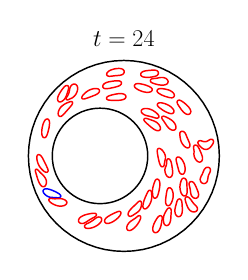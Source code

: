 \begin{tikzpicture}[scale=0.35]

\begin{axis}[
  xmin = -21,
  xmax = 21,
  ymin = -21,
  ymax = 21,
  scale only axis,
  axis equal image,
  hide axis,
  title = {\Huge$t=24$}
  ]

\addplot [mark=none,black,line width=1.5] table{
2.0e+01 0.0e+00
1.99e+01 1.96e+00
1.962e+01 3.902e+00
1.914e+01 5.806e+00
1.848e+01 7.654e+00
1.764e+01 9.428e+00
1.663e+01 1.111e+01
1.546e+01 1.269e+01
1.414e+01 1.414e+01
1.269e+01 1.546e+01
1.111e+01 1.663e+01
9.428e+00 1.764e+01
7.654e+00 1.848e+01
5.806e+00 1.914e+01
3.902e+00 1.962e+01
1.96e+00 1.99e+01
1.225e-15 2.0e+01
-1.96e+00 1.99e+01
-3.902e+00 1.962e+01
-5.806e+00 1.914e+01
-7.654e+00 1.848e+01
-9.428e+00 1.764e+01
-1.111e+01 1.663e+01
-1.269e+01 1.546e+01
-1.414e+01 1.414e+01
-1.546e+01 1.269e+01
-1.663e+01 1.111e+01
-1.764e+01 9.428e+00
-1.848e+01 7.654e+00
-1.914e+01 5.806e+00
-1.962e+01 3.902e+00
-1.99e+01 1.96e+00
-2.0e+01 2.449e-15
-1.99e+01 -1.96e+00
-1.962e+01 -3.902e+00
-1.914e+01 -5.806e+00
-1.848e+01 -7.654e+00
-1.764e+01 -9.428e+00
-1.663e+01 -1.111e+01
-1.546e+01 -1.269e+01
-1.414e+01 -1.414e+01
-1.269e+01 -1.546e+01
-1.111e+01 -1.663e+01
-9.428e+00 -1.764e+01
-7.654e+00 -1.848e+01
-5.806e+00 -1.914e+01
-3.902e+00 -1.962e+01
-1.96e+00 -1.99e+01
-3.674e-15 -2.0e+01
1.96e+00 -1.99e+01
3.902e+00 -1.962e+01
5.806e+00 -1.914e+01
7.654e+00 -1.848e+01
9.428e+00 -1.764e+01
1.111e+01 -1.663e+01
1.269e+01 -1.546e+01
1.414e+01 -1.414e+01
1.546e+01 -1.269e+01
1.663e+01 -1.111e+01
1.764e+01 -9.428e+00
1.848e+01 -7.654e+00
1.914e+01 -5.806e+00
1.962e+01 -3.902e+00
1.99e+01 -1.96e+00
2.0e+01 0.0e+00
};

\addplot [mark=none,black,line width=1.5] table{
5.0e+00 0.0e+00
4.952e+00 -9.802e-01
4.808e+00 -1.951e+00
4.569e+00 -2.903e+00
4.239e+00 -3.827e+00
3.819e+00 -4.714e+00
3.315e+00 -5.556e+00
2.73e+00 -6.344e+00
2.071e+00 -7.071e+00
1.344e+00 -7.73e+00
5.557e-01 -8.315e+00
-2.86e-01 -8.819e+00
-1.173e+00 -9.239e+00
-2.097e+00 -9.569e+00
-3.049e+00 -9.808e+00
-4.02e+00 -9.952e+00
-5.0e+00 -1.0e+01
-5.98e+00 -9.952e+00
-6.951e+00 -9.808e+00
-7.903e+00 -9.569e+00
-8.827e+00 -9.239e+00
-9.714e+00 -8.819e+00
-1.056e+01 -8.315e+00
-1.134e+01 -7.73e+00
-1.207e+01 -7.071e+00
-1.273e+01 -6.344e+00
-1.331e+01 -5.556e+00
-1.382e+01 -4.714e+00
-1.424e+01 -3.827e+00
-1.457e+01 -2.903e+00
-1.481e+01 -1.951e+00
-1.495e+01 -9.802e-01
-1.5e+01 -1.225e-15
-1.495e+01 9.802e-01
-1.481e+01 1.951e+00
-1.457e+01 2.903e+00
-1.424e+01 3.827e+00
-1.382e+01 4.714e+00
-1.331e+01 5.556e+00
-1.273e+01 6.344e+00
-1.207e+01 7.071e+00
-1.134e+01 7.73e+00
-1.056e+01 8.315e+00
-9.714e+00 8.819e+00
-8.827e+00 9.239e+00
-7.903e+00 9.569e+00
-6.951e+00 9.808e+00
-5.98e+00 9.952e+00
-5.0e+00 1.0e+01
-4.02e+00 9.952e+00
-3.049e+00 9.808e+00
-2.097e+00 9.569e+00
-1.173e+00 9.239e+00
-2.86e-01 8.819e+00
5.557e-01 8.315e+00
1.344e+00 7.73e+00
2.071e+00 7.071e+00
2.73e+00 6.344e+00
3.315e+00 5.556e+00
3.819e+00 4.714e+00
4.239e+00 3.827e+00
4.569e+00 2.903e+00
4.808e+00 1.951e+00
4.952e+00 9.802e-01
5.0e+00 0.0e+00
};

\addplot [mark=none,red,line width=1.5] table{
1.785e+01 1.591e+00
1.79e+01 1.626e+00
1.796e+01 1.677e+00
1.804e+01 1.746e+00
1.812e+01 1.832e+00
1.821e+01 1.931e+00
1.83e+01 2.039e+00
1.839e+01 2.155e+00
1.848e+01 2.277e+00
1.856e+01 2.404e+00
1.864e+01 2.538e+00
1.87e+01 2.678e+00
1.875e+01 2.826e+00
1.878e+01 2.981e+00
1.877e+01 3.138e+00
1.871e+01 3.284e+00
1.86e+01 3.401e+00
1.846e+01 3.473e+00
1.831e+01 3.494e+00
1.815e+01 3.469e+00
1.8e+01 3.412e+00
1.787e+01 3.335e+00
1.774e+01 3.251e+00
1.761e+01 3.168e+00
1.748e+01 3.095e+00
1.734e+01 3.036e+00
1.72e+01 2.997e+00
1.706e+01 2.977e+00
1.692e+01 2.975e+00
1.68e+01 2.987e+00
1.67e+01 3.006e+00
1.662e+01 3.026e+00
1.657e+01 3.042e+00
1.651e+01 3.059e+00
1.643e+01 3.085e+00
1.634e+01 3.118e+00
1.622e+01 3.153e+00
1.609e+01 3.182e+00
1.595e+01 3.193e+00
1.581e+01 3.171e+00
1.567e+01 3.107e+00
1.557e+01 2.996e+00
1.552e+01 2.853e+00
1.552e+01 2.698e+00
1.556e+01 2.549e+00
1.564e+01 2.411e+00
1.573e+01 2.285e+00
1.583e+01 2.164e+00
1.594e+01 2.048e+00
1.605e+01 1.934e+00
1.617e+01 1.825e+00
1.629e+01 1.721e+00
1.641e+01 1.626e+00
1.654e+01 1.541e+00
1.668e+01 1.469e+00
1.682e+01 1.414e+00
1.697e+01 1.378e+00
1.712e+01 1.361e+00
1.726e+01 1.364e+00
1.74e+01 1.385e+00
1.753e+01 1.422e+00
1.764e+01 1.468e+00
1.774e+01 1.516e+00
1.78e+01 1.558e+00
1.785e+01 1.591e+00
};

\addplot [mark=none,red,line width=1.5] table{
-3.566e+00 -1.287e+01
-3.613e+00 -1.291e+01
-3.676e+00 -1.297e+01
-3.753e+00 -1.304e+01
-3.837e+00 -1.313e+01
-3.917e+00 -1.325e+01
-3.985e+00 -1.337e+01
-4.027e+00 -1.352e+01
-4.034e+00 -1.367e+01
-3.997e+00 -1.382e+01
-3.914e+00 -1.395e+01
-3.792e+00 -1.406e+01
-3.646e+00 -1.412e+01
-3.487e+00 -1.415e+01
-3.326e+00 -1.414e+01
-3.166e+00 -1.412e+01
-3.008e+00 -1.408e+01
-2.854e+00 -1.403e+01
-2.703e+00 -1.397e+01
-2.554e+00 -1.391e+01
-2.409e+00 -1.384e+01
-2.267e+00 -1.376e+01
-2.129e+00 -1.368e+01
-1.995e+00 -1.359e+01
-1.865e+00 -1.35e+01
-1.74e+00 -1.341e+01
-1.622e+00 -1.332e+01
-1.51e+00 -1.322e+01
-1.407e+00 -1.313e+01
-1.314e+00 -1.305e+01
-1.237e+00 -1.297e+01
-1.178e+00 -1.291e+01
-1.136e+00 -1.287e+01
-1.095e+00 -1.282e+01
-1.039e+00 -1.276e+01
-9.686e-01 -1.268e+01
-8.903e-01 -1.258e+01
-8.097e-01 -1.247e+01
-7.327e-01 -1.234e+01
-6.666e-01 -1.221e+01
-6.226e-01 -1.206e+01
-6.182e-01 -1.19e+01
-6.744e-01 -1.175e+01
-7.947e-01 -1.165e+01
-9.508e-01 -1.161e+01
-1.111e+00 -1.163e+01
-1.268e+00 -1.167e+01
-1.42e+00 -1.173e+01
-1.571e+00 -1.179e+01
-1.721e+00 -1.186e+01
-1.871e+00 -1.192e+01
-2.019e+00 -1.199e+01
-2.166e+00 -1.206e+01
-2.312e+00 -1.213e+01
-2.457e+00 -1.22e+01
-2.6e+00 -1.228e+01
-2.74e+00 -1.235e+01
-2.878e+00 -1.243e+01
-3.011e+00 -1.25e+01
-3.138e+00 -1.258e+01
-3.256e+00 -1.265e+01
-3.362e+00 -1.272e+01
-3.451e+00 -1.279e+01
-3.519e+00 -1.284e+01
-3.566e+00 -1.287e+01
};

\addplot [mark=none,red,line width=1.5] table{
1.855e+00 -1.074e+01
1.812e+00 -1.078e+01
1.752e+00 -1.084e+01
1.677e+00 -1.092e+01
1.59e+00 -1.101e+01
1.496e+00 -1.111e+01
1.399e+00 -1.121e+01
1.303e+00 -1.133e+01
1.208e+00 -1.145e+01
1.118e+00 -1.158e+01
1.036e+00 -1.171e+01
9.655e-01 -1.186e+01
9.133e-01 -1.201e+01
8.891e-01 -1.217e+01
9.037e-01 -1.233e+01
9.69e-01 -1.248e+01
1.085e+00 -1.259e+01
1.236e+00 -1.265e+01
1.398e+00 -1.265e+01
1.555e+00 -1.261e+01
1.703e+00 -1.255e+01
1.845e+00 -1.247e+01
1.981e+00 -1.238e+01
2.115e+00 -1.23e+01
2.246e+00 -1.221e+01
2.376e+00 -1.212e+01
2.501e+00 -1.204e+01
2.622e+00 -1.196e+01
2.735e+00 -1.188e+01
2.837e+00 -1.18e+01
2.922e+00 -1.174e+01
2.987e+00 -1.168e+01
3.032e+00 -1.164e+01
3.077e+00 -1.16e+01
3.136e+00 -1.154e+01
3.209e+00 -1.146e+01
3.288e+00 -1.136e+01
3.367e+00 -1.125e+01
3.442e+00 -1.112e+01
3.508e+00 -1.099e+01
3.562e+00 -1.084e+01
3.606e+00 -1.068e+01
3.638e+00 -1.052e+01
3.664e+00 -1.036e+01
3.684e+00 -1.02e+01
3.698e+00 -1.003e+01
3.697e+00 -9.867e+00
3.668e+00 -9.705e+00
3.592e+00 -9.561e+00
3.459e+00 -9.467e+00
3.297e+00 -9.459e+00
3.148e+00 -9.524e+00
3.021e+00 -9.625e+00
2.904e+00 -9.738e+00
2.79e+00 -9.852e+00
2.676e+00 -9.964e+00
2.561e+00 -1.008e+01
2.447e+00 -1.018e+01
2.336e+00 -1.029e+01
2.229e+00 -1.038e+01
2.128e+00 -1.048e+01
2.037e+00 -1.057e+01
1.959e+00 -1.064e+01
1.898e+00 -1.07e+01
1.855e+00 -1.074e+01
};

\addplot [mark=none,red,line width=1.5] table{
6.221e+00 1.519e+01
6.277e+00 1.517e+01
6.354e+00 1.515e+01
6.454e+00 1.512e+01
6.57e+00 1.508e+01
6.697e+00 1.504e+01
6.833e+00 1.501e+01
6.974e+00 1.497e+01
7.12e+00 1.494e+01
7.269e+00 1.49e+01
7.421e+00 1.488e+01
7.575e+00 1.486e+01
7.731e+00 1.484e+01
7.888e+00 1.484e+01
8.046e+00 1.483e+01
8.204e+00 1.484e+01
8.362e+00 1.485e+01
8.519e+00 1.488e+01
8.672e+00 1.492e+01
8.82e+00 1.497e+01
8.959e+00 1.504e+01
9.08e+00 1.514e+01
9.176e+00 1.526e+01
9.237e+00 1.541e+01
9.258e+00 1.556e+01
9.239e+00 1.571e+01
9.187e+00 1.584e+01
9.111e+00 1.596e+01
9.023e+00 1.606e+01
8.931e+00 1.614e+01
8.846e+00 1.62e+01
8.776e+00 1.624e+01
8.723e+00 1.627e+01
8.671e+00 1.629e+01
8.595e+00 1.632e+01
8.497e+00 1.635e+01
8.38e+00 1.639e+01
8.25e+00 1.641e+01
8.11e+00 1.643e+01
7.965e+00 1.643e+01
7.815e+00 1.643e+01
7.663e+00 1.642e+01
7.51e+00 1.64e+01
7.357e+00 1.637e+01
7.203e+00 1.634e+01
7.049e+00 1.631e+01
6.894e+00 1.628e+01
6.738e+00 1.625e+01
6.58e+00 1.623e+01
6.422e+00 1.622e+01
6.264e+00 1.621e+01
6.106e+00 1.62e+01
5.951e+00 1.617e+01
5.803e+00 1.612e+01
5.676e+00 1.603e+01
5.588e+00 1.591e+01
5.557e+00 1.576e+01
5.588e+00 1.561e+01
5.665e+00 1.549e+01
5.769e+00 1.54e+01
5.882e+00 1.533e+01
5.992e+00 1.527e+01
6.089e+00 1.524e+01
6.166e+00 1.521e+01
6.221e+00 1.519e+01
};

\addplot [mark=none,red,line width=1.5] table{
9.847e+00 -1.153e+00
9.824e+00 -1.096e+00
9.789e+00 -1.018e+00
9.737e+00 -9.212e-01
9.666e+00 -8.155e-01
9.572e+00 -7.151e-01
9.449e+00 -6.357e-01
9.301e+00 -6.053e-01
9.154e+00 -6.501e-01
9.05e+00 -7.666e-01
9.001e+00 -9.169e-01
8.986e+00 -1.076e+00
8.98e+00 -1.237e+00
8.973e+00 -1.398e+00
8.959e+00 -1.559e+00
8.935e+00 -1.72e+00
8.9e+00 -1.879e+00
8.854e+00 -2.035e+00
8.799e+00 -2.186e+00
8.738e+00 -2.336e+00
8.68e+00 -2.485e+00
8.634e+00 -2.638e+00
8.606e+00 -2.794e+00
8.595e+00 -2.952e+00
8.601e+00 -3.108e+00
8.619e+00 -3.261e+00
8.649e+00 -3.408e+00
8.687e+00 -3.549e+00
8.73e+00 -3.679e+00
8.778e+00 -3.796e+00
8.824e+00 -3.894e+00
8.864e+00 -3.968e+00
8.894e+00 -4.021e+00
8.926e+00 -4.072e+00
8.974e+00 -4.14e+00
9.041e+00 -4.224e+00
9.129e+00 -4.314e+00
9.238e+00 -4.399e+00
9.368e+00 -4.465e+00
9.516e+00 -4.5e+00
9.671e+00 -4.488e+00
9.818e+00 -4.428e+00
9.941e+00 -4.327e+00
1.004e+01 -4.199e+00
1.011e+01 -4.053e+00
1.016e+01 -3.897e+00
1.019e+01 -3.736e+00
1.021e+01 -3.572e+00
1.022e+01 -3.407e+00
1.021e+01 -3.242e+00
1.02e+01 -3.076e+00
1.018e+01 -2.912e+00
1.016e+01 -2.748e+00
1.014e+01 -2.587e+00
1.012e+01 -2.426e+00
1.009e+01 -2.268e+00
1.007e+01 -2.111e+00
1.004e+01 -1.957e+00
1.002e+01 -1.806e+00
9.988e+00 -1.661e+00
9.957e+00 -1.524e+00
9.926e+00 -1.4e+00
9.895e+00 -1.294e+00
9.868e+00 -1.212e+00
9.847e+00 -1.153e+00
};

\addplot [mark=none,red,line width=1.5] table{
1.342e+01 3.457e+00
1.34e+01 3.511e+00
1.336e+01 3.585e+00
1.332e+01 3.681e+00
1.327e+01 3.793e+00
1.322e+01 3.916e+00
1.317e+01 4.047e+00
1.311e+01 4.184e+00
1.305e+01 4.324e+00
1.3e+01 4.465e+00
1.293e+01 4.606e+00
1.286e+01 4.743e+00
1.276e+01 4.871e+00
1.265e+01 4.984e+00
1.252e+01 5.074e+00
1.238e+01 5.135e+00
1.222e+01 5.159e+00
1.206e+01 5.137e+00
1.192e+01 5.067e+00
1.181e+01 4.954e+00
1.174e+01 4.812e+00
1.171e+01 4.657e+00
1.171e+01 4.501e+00
1.173e+01 4.347e+00
1.175e+01 4.195e+00
1.177e+01 4.046e+00
1.179e+01 3.901e+00
1.181e+01 3.761e+00
1.183e+01 3.63e+00
1.185e+01 3.511e+00
1.188e+01 3.409e+00
1.19e+01 3.33e+00
1.191e+01 3.274e+00
1.193e+01 3.218e+00
1.196e+01 3.14e+00
1.2e+01 3.043e+00
1.204e+01 2.931e+00
1.21e+01 2.811e+00
1.217e+01 2.686e+00
1.224e+01 2.561e+00
1.232e+01 2.436e+00
1.242e+01 2.314e+00
1.252e+01 2.195e+00
1.262e+01 2.081e+00
1.274e+01 1.974e+00
1.286e+01 1.877e+00
1.3e+01 1.792e+00
1.314e+01 1.727e+00
1.329e+01 1.691e+00
1.345e+01 1.694e+00
1.36e+01 1.747e+00
1.372e+01 1.847e+00
1.38e+01 1.982e+00
1.384e+01 2.134e+00
1.384e+01 2.29e+00
1.382e+01 2.442e+00
1.378e+01 2.589e+00
1.373e+01 2.731e+00
1.367e+01 2.868e+00
1.362e+01 2.999e+00
1.357e+01 3.121e+00
1.352e+01 3.233e+00
1.348e+01 3.329e+00
1.345e+01 3.404e+00
1.342e+01 3.457e+00
};

\addplot [mark=none,red,line width=1.5] table{
6.394e+00 1.664e+01
6.451e+00 1.665e+01
6.53e+00 1.667e+01
6.629e+00 1.67e+01
6.743e+00 1.674e+01
6.862e+00 1.68e+01
6.978e+00 1.688e+01
7.083e+00 1.698e+01
7.166e+00 1.71e+01
7.217e+00 1.725e+01
7.226e+00 1.74e+01
7.189e+00 1.755e+01
7.109e+00 1.769e+01
6.997e+00 1.78e+01
6.861e+00 1.788e+01
6.713e+00 1.793e+01
6.558e+00 1.796e+01
6.401e+00 1.798e+01
6.243e+00 1.798e+01
6.085e+00 1.798e+01
5.928e+00 1.797e+01
5.772e+00 1.796e+01
5.617e+00 1.794e+01
5.463e+00 1.793e+01
5.312e+00 1.791e+01
5.163e+00 1.79e+01
5.017e+00 1.788e+01
4.877e+00 1.786e+01
4.745e+00 1.785e+01
4.625e+00 1.783e+01
4.523e+00 1.781e+01
4.443e+00 1.78e+01
4.385e+00 1.779e+01
4.328e+00 1.777e+01
4.249e+00 1.775e+01
4.15e+00 1.772e+01
4.035e+00 1.768e+01
3.915e+00 1.763e+01
3.795e+00 1.755e+01
3.685e+00 1.746e+01
3.596e+00 1.734e+01
3.54e+00 1.72e+01
3.53e+00 1.704e+01
3.571e+00 1.689e+01
3.658e+00 1.676e+01
3.779e+00 1.666e+01
3.919e+00 1.659e+01
4.07e+00 1.654e+01
4.225e+00 1.651e+01
4.382e+00 1.649e+01
4.539e+00 1.647e+01
4.697e+00 1.646e+01
4.854e+00 1.646e+01
5.011e+00 1.646e+01
5.166e+00 1.646e+01
5.32e+00 1.647e+01
5.472e+00 1.648e+01
5.621e+00 1.65e+01
5.766e+00 1.652e+01
5.905e+00 1.654e+01
6.036e+00 1.657e+01
6.155e+00 1.659e+01
6.258e+00 1.661e+01
6.337e+00 1.662e+01
6.394e+00 1.664e+01
};

\addplot [mark=none,red,line width=1.5] table{
4.964e+00 1.469e+01
4.909e+00 1.471e+01
4.832e+00 1.474e+01
4.732e+00 1.478e+01
4.616e+00 1.482e+01
4.487e+00 1.486e+01
4.351e+00 1.49e+01
4.208e+00 1.494e+01
4.062e+00 1.498e+01
3.912e+00 1.501e+01
3.76e+00 1.505e+01
3.605e+00 1.508e+01
3.449e+00 1.51e+01
3.29e+00 1.512e+01
3.131e+00 1.514e+01
2.97e+00 1.515e+01
2.809e+00 1.514e+01
2.649e+00 1.512e+01
2.496e+00 1.507e+01
2.36e+00 1.498e+01
2.258e+00 1.486e+01
2.21e+00 1.47e+01
2.223e+00 1.455e+01
2.287e+00 1.44e+01
2.384e+00 1.428e+01
2.499e+00 1.418e+01
2.62e+00 1.41e+01
2.74e+00 1.402e+01
2.857e+00 1.395e+01
2.965e+00 1.389e+01
3.058e+00 1.385e+01
3.131e+00 1.381e+01
3.184e+00 1.378e+01
3.237e+00 1.376e+01
3.312e+00 1.372e+01
3.408e+00 1.368e+01
3.521e+00 1.363e+01
3.645e+00 1.358e+01
3.779e+00 1.353e+01
3.919e+00 1.349e+01
4.065e+00 1.344e+01
4.214e+00 1.341e+01
4.368e+00 1.338e+01
4.523e+00 1.335e+01
4.681e+00 1.333e+01
4.84e+00 1.332e+01
5.0e+00 1.332e+01
5.16e+00 1.333e+01
5.32e+00 1.335e+01
5.476e+00 1.339e+01
5.627e+00 1.345e+01
5.764e+00 1.353e+01
5.875e+00 1.365e+01
5.937e+00 1.379e+01
5.939e+00 1.395e+01
5.881e+00 1.41e+01
5.787e+00 1.422e+01
5.672e+00 1.432e+01
5.55e+00 1.44e+01
5.425e+00 1.447e+01
5.305e+00 1.454e+01
5.192e+00 1.459e+01
5.096e+00 1.463e+01
5.019e+00 1.466e+01
4.964e+00 1.469e+01
};

\addplot [mark=none,red,line width=1.5] table{
-7.004e-01 1.487e+01
-6.563e-01 1.492e+01
-6.008e-01 1.498e+01
-5.443e-01 1.507e+01
-5.065e-01 1.52e+01
-5.118e-01 1.534e+01
-5.718e-01 1.548e+01
-6.803e-01 1.558e+01
-8.19e-01 1.566e+01
-9.742e-01 1.571e+01
-1.135e+00 1.573e+01
-1.299e+00 1.574e+01
-1.463e+00 1.574e+01
-1.628e+00 1.573e+01
-1.793e+00 1.572e+01
-1.958e+00 1.571e+01
-2.122e+00 1.569e+01
-2.285e+00 1.566e+01
-2.448e+00 1.564e+01
-2.611e+00 1.562e+01
-2.774e+00 1.559e+01
-2.935e+00 1.556e+01
-3.095e+00 1.553e+01
-3.253e+00 1.55e+01
-3.408e+00 1.545e+01
-3.558e+00 1.541e+01
-3.701e+00 1.535e+01
-3.835e+00 1.529e+01
-3.956e+00 1.522e+01
-4.061e+00 1.516e+01
-4.144e+00 1.509e+01
-4.205e+00 1.503e+01
-4.246e+00 1.498e+01
-4.284e+00 1.494e+01
-4.331e+00 1.487e+01
-4.38e+00 1.477e+01
-4.415e+00 1.465e+01
-4.418e+00 1.451e+01
-4.374e+00 1.436e+01
-4.28e+00 1.425e+01
-4.148e+00 1.416e+01
-3.997e+00 1.411e+01
-3.838e+00 1.409e+01
-3.675e+00 1.408e+01
-3.512e+00 1.409e+01
-3.349e+00 1.411e+01
-3.186e+00 1.413e+01
-3.024e+00 1.415e+01
-2.862e+00 1.418e+01
-2.7e+00 1.422e+01
-2.539e+00 1.425e+01
-2.377e+00 1.429e+01
-2.217e+00 1.432e+01
-2.057e+00 1.436e+01
-1.898e+00 1.44e+01
-1.741e+00 1.444e+01
-1.586e+00 1.448e+01
-1.436e+00 1.452e+01
-1.29e+00 1.457e+01
-1.151e+00 1.462e+01
-1.023e+00 1.468e+01
-9.094e-01 1.473e+01
-8.164e-01 1.479e+01
-7.476e-01 1.484e+01
-7.004e-01 1.487e+01
};

\addplot [mark=none,red,line width=1.5] table{
1.292e+01 -8.331e+00
1.297e+01 -8.297e+00
1.303e+01 -8.241e+00
1.309e+01 -8.158e+00
1.314e+01 -8.05e+00
1.319e+01 -7.924e+00
1.322e+01 -7.787e+00
1.324e+01 -7.643e+00
1.325e+01 -7.494e+00
1.325e+01 -7.341e+00
1.325e+01 -7.187e+00
1.325e+01 -7.032e+00
1.324e+01 -6.875e+00
1.323e+01 -6.718e+00
1.322e+01 -6.56e+00
1.322e+01 -6.402e+00
1.321e+01 -6.244e+00
1.321e+01 -6.086e+00
1.321e+01 -5.927e+00
1.32e+01 -5.769e+00
1.319e+01 -5.612e+00
1.318e+01 -5.456e+00
1.315e+01 -5.304e+00
1.31e+01 -5.156e+00
1.304e+01 -5.017e+00
1.296e+01 -4.891e+00
1.286e+01 -4.785e+00
1.274e+01 -4.709e+00
1.261e+01 -4.669e+00
1.249e+01 -4.667e+00
1.239e+01 -4.694e+00
1.232e+01 -4.731e+00
1.227e+01 -4.765e+00
1.222e+01 -4.804e+00
1.217e+01 -4.865e+00
1.211e+01 -4.951e+00
1.206e+01 -5.058e+00
1.201e+01 -5.181e+00
1.196e+01 -5.314e+00
1.192e+01 -5.453e+00
1.188e+01 -5.597e+00
1.184e+01 -5.745e+00
1.181e+01 -5.896e+00
1.178e+01 -6.05e+00
1.176e+01 -6.205e+00
1.175e+01 -6.362e+00
1.175e+01 -6.52e+00
1.175e+01 -6.678e+00
1.177e+01 -6.836e+00
1.179e+01 -6.993e+00
1.181e+01 -7.149e+00
1.185e+01 -7.303e+00
1.189e+01 -7.455e+00
1.194e+01 -7.603e+00
1.199e+01 -7.748e+00
1.206e+01 -7.888e+00
1.214e+01 -8.019e+00
1.223e+01 -8.138e+00
1.233e+01 -8.241e+00
1.245e+01 -8.321e+00
1.257e+01 -8.373e+00
1.269e+01 -8.391e+00
1.279e+01 -8.382e+00
1.287e+01 -8.357e+00
1.292e+01 -8.331e+00
};

\addplot [mark=none,red,line width=1.5] table{
7.531e+00 -5.734e+00
7.526e+00 -5.674e+00
7.516e+00 -5.589e+00
7.497e+00 -5.481e+00
7.467e+00 -5.356e+00
7.421e+00 -5.224e+00
7.353e+00 -5.091e+00
7.257e+00 -4.972e+00
7.127e+00 -4.884e+00
6.971e+00 -4.855e+00
6.816e+00 -4.898e+00
6.689e+00 -4.999e+00
6.592e+00 -5.131e+00
6.515e+00 -5.277e+00
6.449e+00 -5.428e+00
6.39e+00 -5.583e+00
6.335e+00 -5.739e+00
6.283e+00 -5.896e+00
6.234e+00 -6.053e+00
6.187e+00 -6.211e+00
6.143e+00 -6.369e+00
6.103e+00 -6.527e+00
6.067e+00 -6.684e+00
6.035e+00 -6.842e+00
6.011e+00 -6.999e+00
5.996e+00 -7.155e+00
5.989e+00 -7.308e+00
5.989e+00 -7.456e+00
5.993e+00 -7.595e+00
5.999e+00 -7.722e+00
6.004e+00 -7.83e+00
6.009e+00 -7.916e+00
6.013e+00 -7.977e+00
6.017e+00 -8.039e+00
6.024e+00 -8.124e+00
6.037e+00 -8.233e+00
6.059e+00 -8.359e+00
6.099e+00 -8.494e+00
6.164e+00 -8.627e+00
6.261e+00 -8.745e+00
6.395e+00 -8.827e+00
6.551e+00 -8.851e+00
6.706e+00 -8.809e+00
6.837e+00 -8.714e+00
6.94e+00 -8.588e+00
7.022e+00 -8.445e+00
7.088e+00 -8.294e+00
7.144e+00 -8.138e+00
7.194e+00 -7.98e+00
7.239e+00 -7.82e+00
7.279e+00 -7.66e+00
7.317e+00 -7.5e+00
7.352e+00 -7.339e+00
7.385e+00 -7.179e+00
7.417e+00 -7.02e+00
7.445e+00 -6.862e+00
7.471e+00 -6.705e+00
7.494e+00 -6.551e+00
7.512e+00 -6.4e+00
7.526e+00 -6.254e+00
7.535e+00 -6.115e+00
7.539e+00 -5.989e+00
7.538e+00 -5.88e+00
7.535e+00 -5.796e+00
7.531e+00 -5.734e+00
};

\addplot [mark=none,red,line width=1.5] table{
1.342e+01 1.039e+01
1.338e+01 1.043e+01
1.333e+01 1.049e+01
1.325e+01 1.056e+01
1.317e+01 1.065e+01
1.307e+01 1.074e+01
1.297e+01 1.084e+01
1.286e+01 1.093e+01
1.274e+01 1.103e+01
1.262e+01 1.113e+01
1.25e+01 1.122e+01
1.237e+01 1.131e+01
1.224e+01 1.14e+01
1.211e+01 1.148e+01
1.197e+01 1.156e+01
1.182e+01 1.162e+01
1.167e+01 1.167e+01
1.151e+01 1.167e+01
1.136e+01 1.163e+01
1.124e+01 1.153e+01
1.117e+01 1.139e+01
1.115e+01 1.124e+01
1.118e+01 1.109e+01
1.124e+01 1.094e+01
1.131e+01 1.08e+01
1.138e+01 1.067e+01
1.146e+01 1.055e+01
1.154e+01 1.043e+01
1.161e+01 1.032e+01
1.168e+01 1.022e+01
1.174e+01 1.013e+01
1.179e+01 1.006e+01
1.182e+01 1.001e+01
1.185e+01 9.964e+00
1.19e+01 9.898e+00
1.196e+01 9.814e+00
1.203e+01 9.716e+00
1.211e+01 9.611e+00
1.22e+01 9.501e+00
1.23e+01 9.389e+00
1.24e+01 9.278e+00
1.25e+01 9.169e+00
1.262e+01 9.064e+00
1.274e+01 8.965e+00
1.287e+01 8.875e+00
1.3e+01 8.797e+00
1.315e+01 8.736e+00
1.33e+01 8.698e+00
1.346e+01 8.69e+00
1.362e+01 8.717e+00
1.376e+01 8.784e+00
1.388e+01 8.888e+00
1.396e+01 9.02e+00
1.401e+01 9.169e+00
1.402e+01 9.325e+00
1.4e+01 9.477e+00
1.395e+01 9.623e+00
1.389e+01 9.76e+00
1.382e+01 9.888e+00
1.374e+01 1.0e+01
1.366e+01 1.011e+01
1.359e+01 1.021e+01
1.352e+01 1.029e+01
1.346e+01 1.035e+01
1.342e+01 1.039e+01
};

\addplot [mark=none,red,line width=1.5] table{
-1.159e+01 1.408e+01
-1.157e+01 1.414e+01
-1.156e+01 1.422e+01
-1.156e+01 1.433e+01
-1.158e+01 1.445e+01
-1.163e+01 1.457e+01
-1.172e+01 1.468e+01
-1.186e+01 1.474e+01
-1.201e+01 1.475e+01
-1.216e+01 1.47e+01
-1.229e+01 1.463e+01
-1.241e+01 1.453e+01
-1.252e+01 1.442e+01
-1.263e+01 1.43e+01
-1.273e+01 1.418e+01
-1.283e+01 1.405e+01
-1.293e+01 1.393e+01
-1.302e+01 1.379e+01
-1.311e+01 1.367e+01
-1.32e+01 1.353e+01
-1.329e+01 1.34e+01
-1.337e+01 1.327e+01
-1.345e+01 1.313e+01
-1.353e+01 1.3e+01
-1.36e+01 1.286e+01
-1.367e+01 1.272e+01
-1.373e+01 1.259e+01
-1.378e+01 1.245e+01
-1.382e+01 1.233e+01
-1.385e+01 1.22e+01
-1.386e+01 1.21e+01
-1.387e+01 1.202e+01
-1.388e+01 1.196e+01
-1.388e+01 1.19e+01
-1.387e+01 1.182e+01
-1.386e+01 1.171e+01
-1.382e+01 1.16e+01
-1.375e+01 1.148e+01
-1.364e+01 1.138e+01
-1.351e+01 1.132e+01
-1.336e+01 1.131e+01
-1.321e+01 1.133e+01
-1.306e+01 1.139e+01
-1.293e+01 1.146e+01
-1.28e+01 1.156e+01
-1.268e+01 1.166e+01
-1.256e+01 1.177e+01
-1.245e+01 1.189e+01
-1.236e+01 1.202e+01
-1.227e+01 1.215e+01
-1.219e+01 1.23e+01
-1.213e+01 1.244e+01
-1.206e+01 1.258e+01
-1.2e+01 1.273e+01
-1.195e+01 1.288e+01
-1.19e+01 1.303e+01
-1.185e+01 1.317e+01
-1.181e+01 1.332e+01
-1.177e+01 1.346e+01
-1.172e+01 1.359e+01
-1.168e+01 1.372e+01
-1.165e+01 1.384e+01
-1.162e+01 1.394e+01
-1.16e+01 1.402e+01
-1.159e+01 1.408e+01
};

\addplot [mark=none,red,line width=1.5] table{
7.377e+00 5.319e+00
7.431e+00 5.348e+00
7.502e+00 5.395e+00
7.575e+00 5.477e+00
7.635e+00 5.59e+00
7.663e+00 5.73e+00
7.659e+00 5.879e+00
7.624e+00 6.032e+00
7.568e+00 6.18e+00
7.493e+00 6.325e+00
7.407e+00 6.463e+00
7.308e+00 6.596e+00
7.202e+00 6.718e+00
7.086e+00 6.835e+00
6.961e+00 6.942e+00
6.826e+00 7.042e+00
6.685e+00 7.13e+00
6.535e+00 7.211e+00
6.385e+00 7.28e+00
6.231e+00 7.345e+00
6.077e+00 7.403e+00
5.92e+00 7.462e+00
5.765e+00 7.516e+00
5.611e+00 7.572e+00
5.46e+00 7.624e+00
5.311e+00 7.677e+00
5.167e+00 7.725e+00
5.026e+00 7.772e+00
4.894e+00 7.81e+00
4.77e+00 7.842e+00
4.664e+00 7.859e+00
4.578e+00 7.867e+00
4.518e+00 7.864e+00
4.456e+00 7.858e+00
4.374e+00 7.833e+00
4.281e+00 7.775e+00
4.213e+00 7.667e+00
4.204e+00 7.531e+00
4.258e+00 7.393e+00
4.346e+00 7.27e+00
4.452e+00 7.153e+00
4.564e+00 7.042e+00
4.682e+00 6.929e+00
4.8e+00 6.819e+00
4.922e+00 6.707e+00
5.044e+00 6.598e+00
5.168e+00 6.487e+00
5.292e+00 6.379e+00
5.418e+00 6.27e+00
5.543e+00 6.165e+00
5.671e+00 6.059e+00
5.799e+00 5.957e+00
5.929e+00 5.856e+00
6.059e+00 5.761e+00
6.191e+00 5.667e+00
6.324e+00 5.582e+00
6.459e+00 5.5e+00
6.595e+00 5.43e+00
6.734e+00 5.368e+00
6.87e+00 5.322e+00
7.005e+00 5.289e+00
7.129e+00 5.278e+00
7.237e+00 5.282e+00
7.319e+00 5.301e+00
7.377e+00 5.319e+00
};

\addplot [mark=none,red,line width=1.5] table{
-5.387e+00 -1.44e+01
-5.338e+00 -1.436e+01
-5.272e+00 -1.431e+01
-5.19e+00 -1.424e+01
-5.097e+00 -1.415e+01
-5.0e+00 -1.405e+01
-4.905e+00 -1.394e+01
-4.816e+00 -1.382e+01
-4.738e+00 -1.368e+01
-4.678e+00 -1.354e+01
-4.646e+00 -1.338e+01
-4.653e+00 -1.322e+01
-4.706e+00 -1.306e+01
-4.807e+00 -1.293e+01
-4.944e+00 -1.284e+01
-5.102e+00 -1.28e+01
-5.268e+00 -1.279e+01
-5.432e+00 -1.282e+01
-5.589e+00 -1.288e+01
-5.738e+00 -1.295e+01
-5.879e+00 -1.304e+01
-6.015e+00 -1.314e+01
-6.148e+00 -1.323e+01
-6.279e+00 -1.333e+01
-6.408e+00 -1.343e+01
-6.537e+00 -1.352e+01
-6.664e+00 -1.361e+01
-6.788e+00 -1.369e+01
-6.908e+00 -1.377e+01
-7.019e+00 -1.384e+01
-7.116e+00 -1.389e+01
-7.192e+00 -1.394e+01
-7.247e+00 -1.397e+01
-7.302e+00 -1.399e+01
-7.379e+00 -1.403e+01
-7.477e+00 -1.408e+01
-7.593e+00 -1.413e+01
-7.72e+00 -1.419e+01
-7.852e+00 -1.426e+01
-7.983e+00 -1.434e+01
-8.105e+00 -1.444e+01
-8.203e+00 -1.456e+01
-8.25e+00 -1.472e+01
-8.226e+00 -1.488e+01
-8.132e+00 -1.501e+01
-7.995e+00 -1.51e+01
-7.839e+00 -1.515e+01
-7.676e+00 -1.517e+01
-7.511e+00 -1.518e+01
-7.345e+00 -1.517e+01
-7.18e+00 -1.516e+01
-7.016e+00 -1.513e+01
-6.855e+00 -1.51e+01
-6.696e+00 -1.506e+01
-6.54e+00 -1.501e+01
-6.387e+00 -1.495e+01
-6.239e+00 -1.489e+01
-6.095e+00 -1.483e+01
-5.957e+00 -1.476e+01
-5.827e+00 -1.469e+01
-5.706e+00 -1.462e+01
-5.597e+00 -1.455e+01
-5.506e+00 -1.449e+01
-5.436e+00 -1.444e+01
-5.387e+00 -1.44e+01
};

\addplot [mark=none,red,line width=1.5] table{
8.111e+00 1.269e+01
8.165e+00 1.266e+01
8.24e+00 1.263e+01
8.336e+00 1.259e+01
8.45e+00 1.255e+01
8.576e+00 1.25e+01
8.709e+00 1.246e+01
8.849e+00 1.241e+01
8.992e+00 1.237e+01
9.139e+00 1.233e+01
9.289e+00 1.229e+01
9.441e+00 1.225e+01
9.595e+00 1.222e+01
9.751e+00 1.219e+01
9.909e+00 1.218e+01
1.007e+01 1.218e+01
1.022e+01 1.222e+01
1.037e+01 1.228e+01
1.048e+01 1.239e+01
1.055e+01 1.253e+01
1.057e+01 1.269e+01
1.055e+01 1.284e+01
1.049e+01 1.299e+01
1.041e+01 1.312e+01
1.031e+01 1.324e+01
1.02e+01 1.335e+01
1.009e+01 1.344e+01
9.971e+00 1.352e+01
9.857e+00 1.359e+01
9.749e+00 1.365e+01
9.655e+00 1.37e+01
9.581e+00 1.373e+01
9.526e+00 1.375e+01
9.472e+00 1.378e+01
9.395e+00 1.381e+01
9.296e+00 1.384e+01
9.179e+00 1.387e+01
9.05e+00 1.391e+01
8.912e+00 1.394e+01
8.768e+00 1.397e+01
8.62e+00 1.4e+01
8.468e+00 1.403e+01
8.314e+00 1.405e+01
8.158e+00 1.407e+01
8.001e+00 1.409e+01
7.843e+00 1.41e+01
7.684e+00 1.41e+01
7.525e+00 1.409e+01
7.368e+00 1.406e+01
7.219e+00 1.4e+01
7.087e+00 1.392e+01
6.992e+00 1.379e+01
6.954e+00 1.364e+01
6.982e+00 1.348e+01
7.061e+00 1.335e+01
7.168e+00 1.324e+01
7.288e+00 1.314e+01
7.413e+00 1.306e+01
7.538e+00 1.298e+01
7.662e+00 1.291e+01
7.78e+00 1.285e+01
7.889e+00 1.279e+01
7.983e+00 1.275e+01
8.057e+00 1.271e+01
8.111e+00 1.269e+01
};

\addplot [mark=none,red,line width=1.5] table{
5.739e+00 -7.44e+00
5.712e+00 -7.386e+00
5.666e+00 -7.314e+00
5.585e+00 -7.243e+00
5.467e+00 -7.198e+00
5.33e+00 -7.214e+00
5.205e+00 -7.288e+00
5.103e+00 -7.403e+00
5.02e+00 -7.534e+00
4.944e+00 -7.676e+00
4.874e+00 -7.819e+00
4.803e+00 -7.967e+00
4.734e+00 -8.114e+00
4.664e+00 -8.266e+00
4.597e+00 -8.415e+00
4.53e+00 -8.567e+00
4.465e+00 -8.718e+00
4.401e+00 -8.872e+00
4.34e+00 -9.025e+00
4.281e+00 -9.181e+00
4.227e+00 -9.335e+00
4.178e+00 -9.493e+00
4.135e+00 -9.649e+00
4.096e+00 -9.807e+00
4.063e+00 -9.962e+00
4.033e+00 -1.012e+01
4.011e+00 -1.027e+01
3.994e+00 -1.042e+01
3.992e+00 -1.056e+01
4.003e+00 -1.069e+01
4.03e+00 -1.079e+01
4.064e+00 -1.087e+01
4.097e+00 -1.092e+01
4.135e+00 -1.097e+01
4.201e+00 -1.102e+01
4.298e+00 -1.107e+01
4.424e+00 -1.109e+01
4.559e+00 -1.107e+01
4.695e+00 -1.101e+01
4.82e+00 -1.092e+01
4.938e+00 -1.082e+01
5.045e+00 -1.07e+01
5.147e+00 -1.058e+01
5.241e+00 -1.045e+01
5.33e+00 -1.031e+01
5.41e+00 -1.017e+01
5.486e+00 -1.002e+01
5.554e+00 -9.867e+00
5.617e+00 -9.71e+00
5.673e+00 -9.553e+00
5.722e+00 -9.391e+00
5.763e+00 -9.23e+00
5.797e+00 -9.064e+00
5.82e+00 -8.901e+00
5.835e+00 -8.736e+00
5.841e+00 -8.575e+00
5.842e+00 -8.414e+00
5.837e+00 -8.259e+00
5.83e+00 -8.105e+00
5.82e+00 -7.959e+00
5.81e+00 -7.818e+00
5.796e+00 -7.692e+00
5.779e+00 -7.582e+00
5.758e+00 -7.5e+00
5.739e+00 -7.44e+00
};

\addplot [mark=none,red,line width=1.5] table{
6.079e+00 -1.558e+01
6.096e+00 -1.564e+01
6.125e+00 -1.571e+01
6.175e+00 -1.58e+01
6.249e+00 -1.59e+01
6.352e+00 -1.599e+01
6.479e+00 -1.605e+01
6.622e+00 -1.607e+01
6.771e+00 -1.606e+01
6.915e+00 -1.601e+01
7.048e+00 -1.593e+01
7.167e+00 -1.583e+01
7.272e+00 -1.571e+01
7.366e+00 -1.559e+01
7.448e+00 -1.545e+01
7.522e+00 -1.531e+01
7.587e+00 -1.517e+01
7.645e+00 -1.502e+01
7.696e+00 -1.487e+01
7.741e+00 -1.472e+01
7.78e+00 -1.457e+01
7.814e+00 -1.442e+01
7.844e+00 -1.426e+01
7.871e+00 -1.411e+01
7.896e+00 -1.396e+01
7.922e+00 -1.381e+01
7.947e+00 -1.367e+01
7.973e+00 -1.353e+01
7.997e+00 -1.34e+01
8.017e+00 -1.328e+01
8.031e+00 -1.318e+01
8.039e+00 -1.31e+01
8.041e+00 -1.304e+01
8.04e+00 -1.298e+01
8.032e+00 -1.29e+01
8.006e+00 -1.28e+01
7.952e+00 -1.269e+01
7.859e+00 -1.259e+01
7.732e+00 -1.253e+01
7.587e+00 -1.252e+01
7.443e+00 -1.256e+01
7.313e+00 -1.264e+01
7.199e+00 -1.274e+01
7.097e+00 -1.286e+01
7.004e+00 -1.299e+01
6.915e+00 -1.312e+01
6.83e+00 -1.325e+01
6.747e+00 -1.339e+01
6.665e+00 -1.352e+01
6.587e+00 -1.366e+01
6.512e+00 -1.38e+01
6.44e+00 -1.394e+01
6.372e+00 -1.408e+01
6.309e+00 -1.423e+01
6.25e+00 -1.437e+01
6.198e+00 -1.452e+01
6.151e+00 -1.466e+01
6.112e+00 -1.48e+01
6.081e+00 -1.495e+01
6.059e+00 -1.509e+01
6.048e+00 -1.522e+01
6.047e+00 -1.534e+01
6.054e+00 -1.544e+01
6.067e+00 -1.552e+01
6.079e+00 -1.558e+01
};

\addplot [mark=none,red,line width=1.5] table{
1.627e+01 -4.115e+00
1.624e+01 -4.167e+00
1.62e+01 -4.239e+00
1.616e+01 -4.332e+00
1.611e+01 -4.442e+00
1.606e+01 -4.566e+00
1.602e+01 -4.7e+00
1.599e+01 -4.844e+00
1.599e+01 -4.993e+00
1.601e+01 -5.144e+00
1.606e+01 -5.29e+00
1.613e+01 -5.427e+00
1.623e+01 -5.549e+00
1.635e+01 -5.651e+00
1.649e+01 -5.728e+00
1.664e+01 -5.776e+00
1.679e+01 -5.791e+00
1.695e+01 -5.771e+00
1.71e+01 -5.716e+00
1.723e+01 -5.63e+00
1.734e+01 -5.518e+00
1.742e+01 -5.387e+00
1.749e+01 -5.246e+00
1.753e+01 -5.098e+00
1.756e+01 -4.949e+00
1.758e+01 -4.801e+00
1.76e+01 -4.656e+00
1.762e+01 -4.517e+00
1.764e+01 -4.386e+00
1.766e+01 -4.268e+00
1.769e+01 -4.168e+00
1.772e+01 -4.09e+00
1.774e+01 -4.035e+00
1.776e+01 -3.981e+00
1.779e+01 -3.906e+00
1.783e+01 -3.812e+00
1.789e+01 -3.703e+00
1.795e+01 -3.585e+00
1.801e+01 -3.459e+00
1.807e+01 -3.325e+00
1.811e+01 -3.183e+00
1.813e+01 -3.033e+00
1.813e+01 -2.879e+00
1.809e+01 -2.729e+00
1.801e+01 -2.594e+00
1.79e+01 -2.485e+00
1.776e+01 -2.41e+00
1.761e+01 -2.376e+00
1.745e+01 -2.382e+00
1.73e+01 -2.426e+00
1.716e+01 -2.501e+00
1.704e+01 -2.601e+00
1.694e+01 -2.719e+00
1.685e+01 -2.849e+00
1.677e+01 -2.986e+00
1.671e+01 -3.126e+00
1.665e+01 -3.266e+00
1.66e+01 -3.405e+00
1.654e+01 -3.541e+00
1.649e+01 -3.67e+00
1.643e+01 -3.791e+00
1.638e+01 -3.9e+00
1.633e+01 -3.992e+00
1.629e+01 -4.064e+00
1.627e+01 -4.115e+00
};

\addplot [mark=none,red,line width=1.5] table{
7.319e+00 8.405e+00
7.294e+00 8.46e+00
7.253e+00 8.534e+00
7.19e+00 8.621e+00
7.109e+00 8.718e+00
7.014e+00 8.816e+00
6.909e+00 8.917e+00
6.797e+00 9.015e+00
6.679e+00 9.113e+00
6.556e+00 9.207e+00
6.429e+00 9.3e+00
6.296e+00 9.388e+00
6.16e+00 9.473e+00
6.018e+00 9.552e+00
5.873e+00 9.626e+00
5.723e+00 9.693e+00
5.571e+00 9.753e+00
5.415e+00 9.804e+00
5.257e+00 9.848e+00
5.097e+00 9.883e+00
4.936e+00 9.91e+00
4.774e+00 9.927e+00
4.614e+00 9.935e+00
4.454e+00 9.93e+00
4.298e+00 9.915e+00
4.146e+00 9.884e+00
4.003e+00 9.837e+00
3.873e+00 9.769e+00
3.766e+00 9.682e+00
3.69e+00 9.581e+00
3.65e+00 9.482e+00
3.635e+00 9.4e+00
3.635e+00 9.34e+00
3.643e+00 9.281e+00
3.666e+00 9.202e+00
3.711e+00 9.107e+00
3.782e+00 9.006e+00
3.874e+00 8.908e+00
3.983e+00 8.815e+00
4.104e+00 8.729e+00
4.234e+00 8.652e+00
4.372e+00 8.584e+00
4.517e+00 8.525e+00
4.667e+00 8.475e+00
4.82e+00 8.433e+00
4.975e+00 8.394e+00
5.132e+00 8.359e+00
5.29e+00 8.323e+00
5.449e+00 8.287e+00
5.608e+00 8.248e+00
5.766e+00 8.207e+00
5.924e+00 8.162e+00
6.082e+00 8.115e+00
6.238e+00 8.066e+00
6.394e+00 8.017e+00
6.55e+00 7.971e+00
6.705e+00 7.935e+00
6.86e+00 7.913e+00
7.014e+00 7.918e+00
7.156e+00 7.96e+00
7.269e+00 8.044e+00
7.332e+00 8.154e+00
7.348e+00 8.262e+00
7.337e+00 8.346e+00
7.319e+00 8.405e+00
};

\addplot [mark=none,red,line width=1.5] table{
8.292e+00 -1.354e+01
8.295e+00 -1.36e+01
8.301e+00 -1.368e+01
8.313e+00 -1.378e+01
8.332e+00 -1.39e+01
8.363e+00 -1.403e+01
8.41e+00 -1.417e+01
8.477e+00 -1.429e+01
8.569e+00 -1.441e+01
8.688e+00 -1.451e+01
8.829e+00 -1.457e+01
8.983e+00 -1.459e+01
9.136e+00 -1.456e+01
9.276e+00 -1.449e+01
9.397e+00 -1.439e+01
9.497e+00 -1.426e+01
9.578e+00 -1.413e+01
9.643e+00 -1.398e+01
9.696e+00 -1.383e+01
9.738e+00 -1.368e+01
9.771e+00 -1.353e+01
9.797e+00 -1.337e+01
9.817e+00 -1.322e+01
9.832e+00 -1.307e+01
9.843e+00 -1.292e+01
9.851e+00 -1.276e+01
9.858e+00 -1.262e+01
9.865e+00 -1.248e+01
9.872e+00 -1.234e+01
9.88e+00 -1.222e+01
9.888e+00 -1.212e+01
9.895e+00 -1.204e+01
9.9e+00 -1.198e+01
9.905e+00 -1.192e+01
9.913e+00 -1.184e+01
9.921e+00 -1.174e+01
9.927e+00 -1.162e+01
9.925e+00 -1.148e+01
9.91e+00 -1.134e+01
9.871e+00 -1.12e+01
9.8e+00 -1.107e+01
9.692e+00 -1.096e+01
9.551e+00 -1.09e+01
9.396e+00 -1.091e+01
9.255e+00 -1.097e+01
9.139e+00 -1.108e+01
9.044e+00 -1.121e+01
8.959e+00 -1.134e+01
8.877e+00 -1.147e+01
8.798e+00 -1.161e+01
8.719e+00 -1.175e+01
8.643e+00 -1.189e+01
8.571e+00 -1.203e+01
8.504e+00 -1.217e+01
8.445e+00 -1.232e+01
8.395e+00 -1.246e+01
8.355e+00 -1.261e+01
8.326e+00 -1.276e+01
8.306e+00 -1.29e+01
8.295e+00 -1.304e+01
8.289e+00 -1.318e+01
8.287e+00 -1.33e+01
8.287e+00 -1.34e+01
8.289e+00 -1.348e+01
8.292e+00 -1.354e+01
};

\addplot [mark=none,red,line width=1.5] table{
-1.768e+01 -3.3e+00
-1.773e+01 -3.255e+00
-1.778e+01 -3.192e+00
-1.786e+01 -3.111e+00
-1.794e+01 -3.018e+00
-1.805e+01 -2.921e+00
-1.817e+01 -2.834e+00
-1.831e+01 -2.789e+00
-1.846e+01 -2.834e+00
-1.855e+01 -2.967e+00
-1.855e+01 -3.127e+00
-1.851e+01 -3.286e+00
-1.847e+01 -3.443e+00
-1.842e+01 -3.601e+00
-1.838e+01 -3.759e+00
-1.833e+01 -3.918e+00
-1.828e+01 -4.076e+00
-1.824e+01 -4.235e+00
-1.819e+01 -4.394e+00
-1.814e+01 -4.552e+00
-1.809e+01 -4.709e+00
-1.804e+01 -4.866e+00
-1.799e+01 -5.021e+00
-1.793e+01 -5.175e+00
-1.787e+01 -5.325e+00
-1.781e+01 -5.472e+00
-1.774e+01 -5.614e+00
-1.768e+01 -5.748e+00
-1.76e+01 -5.871e+00
-1.753e+01 -5.98e+00
-1.747e+01 -6.069e+00
-1.741e+01 -6.137e+00
-1.737e+01 -6.183e+00
-1.733e+01 -6.227e+00
-1.726e+01 -6.285e+00
-1.718e+01 -6.352e+00
-1.706e+01 -6.414e+00
-1.693e+01 -6.454e+00
-1.678e+01 -6.452e+00
-1.664e+01 -6.399e+00
-1.651e+01 -6.3e+00
-1.642e+01 -6.173e+00
-1.634e+01 -6.03e+00
-1.628e+01 -5.877e+00
-1.624e+01 -5.719e+00
-1.622e+01 -5.557e+00
-1.621e+01 -5.393e+00
-1.623e+01 -5.23e+00
-1.627e+01 -5.069e+00
-1.633e+01 -4.914e+00
-1.639e+01 -4.763e+00
-1.647e+01 -4.619e+00
-1.656e+01 -4.481e+00
-1.666e+01 -4.349e+00
-1.676e+01 -4.224e+00
-1.687e+01 -4.105e+00
-1.698e+01 -3.992e+00
-1.709e+01 -3.883e+00
-1.72e+01 -3.778e+00
-1.731e+01 -3.676e+00
-1.741e+01 -3.578e+00
-1.75e+01 -3.487e+00
-1.758e+01 -3.408e+00
-1.764e+01 -3.346e+00
-1.768e+01 -3.3e+00
};

\addplot [mark=none,red,line width=1.5] table{
1.067e+01 6.757e+00
1.064e+01 6.807e+00
1.059e+01 6.876e+00
1.053e+01 6.961e+00
1.045e+01 7.057e+00
1.036e+01 7.158e+00
1.026e+01 7.26e+00
1.015e+01 7.361e+00
1.003e+01 7.457e+00
9.906e+00 7.55e+00
9.776e+00 7.638e+00
9.641e+00 7.721e+00
9.503e+00 7.8e+00
9.362e+00 7.876e+00
9.219e+00 7.95e+00
9.076e+00 8.023e+00
8.931e+00 8.096e+00
8.786e+00 8.166e+00
8.638e+00 8.232e+00
8.486e+00 8.286e+00
8.328e+00 8.317e+00
8.168e+00 8.308e+00
8.025e+00 8.239e+00
7.94e+00 8.108e+00
7.936e+00 7.954e+00
7.992e+00 7.812e+00
8.07e+00 7.686e+00
8.153e+00 7.569e+00
8.232e+00 7.46e+00
8.304e+00 7.358e+00
8.364e+00 7.27e+00
8.411e+00 7.201e+00
8.444e+00 7.152e+00
8.477e+00 7.102e+00
8.522e+00 7.033e+00
8.581e+00 6.944e+00
8.648e+00 6.84e+00
8.722e+00 6.726e+00
8.801e+00 6.607e+00
8.884e+00 6.484e+00
8.971e+00 6.358e+00
9.062e+00 6.233e+00
9.159e+00 6.109e+00
9.261e+00 5.988e+00
9.37e+00 5.871e+00
9.486e+00 5.761e+00
9.61e+00 5.659e+00
9.742e+00 5.567e+00
9.883e+00 5.489e+00
1.003e+01 5.429e+00
1.019e+01 5.391e+00
1.035e+01 5.382e+00
1.051e+01 5.408e+00
1.065e+01 5.475e+00
1.077e+01 5.579e+00
1.086e+01 5.711e+00
1.09e+01 5.858e+00
1.091e+01 6.009e+00
1.09e+01 6.157e+00
1.087e+01 6.296e+00
1.083e+01 6.425e+00
1.078e+01 6.539e+00
1.074e+01 6.634e+00
1.07e+01 6.706e+00
1.067e+01 6.757e+00
};

\addplot [mark=none,blue,line width=1.5] table{
-1.478e+01 -8.709e+00
-1.471e+01 -8.721e+00
-1.464e+01 -8.715e+00
-1.452e+01 -8.73e+00
-1.441e+01 -8.729e+00
-1.426e+01 -8.748e+00
-1.413e+01 -8.75e+00
-1.397e+01 -8.77e+00
-1.383e+01 -8.766e+00
-1.366e+01 -8.768e+00
-1.352e+01 -8.728e+00
-1.336e+01 -8.67e+00
-1.327e+01 -8.545e+00
-1.321e+01 -8.401e+00
-1.327e+01 -8.238e+00
-1.335e+01 -8.119e+00
-1.348e+01 -8.003e+00
-1.36e+01 -7.919e+00
-1.375e+01 -7.824e+00
-1.387e+01 -7.752e+00
-1.403e+01 -7.665e+00
-1.415e+01 -7.6e+00
-1.431e+01 -7.519e+00
-1.443e+01 -7.459e+00
-1.459e+01 -7.383e+00
-1.472e+01 -7.33e+00
-1.487e+01 -7.261e+00
-1.499e+01 -7.215e+00
-1.513e+01 -7.156e+00
-1.523e+01 -7.123e+00
-1.534e+01 -7.078e+00
-1.541e+01 -7.061e+00
-1.548e+01 -7.034e+00
-1.552e+01 -7.026e+00
-1.562e+01 -6.994e+00
-1.57e+01 -6.976e+00
-1.584e+01 -6.939e+00
-1.596e+01 -6.923e+00
-1.611e+01 -6.893e+00
-1.625e+01 -6.892e+00
-1.642e+01 -6.888e+00
-1.655e+01 -6.929e+00
-1.671e+01 -6.985e+00
-1.681e+01 -7.101e+00
-1.69e+01 -7.232e+00
-1.691e+01 -7.4e+00
-1.69e+01 -7.549e+00
-1.682e+01 -7.707e+00
-1.675e+01 -7.833e+00
-1.663e+01 -7.968e+00
-1.653e+01 -8.073e+00
-1.639e+01 -8.188e+00
-1.628e+01 -8.276e+00
-1.613e+01 -8.373e+00
-1.601e+01 -8.444e+00
-1.586e+01 -8.524e+00
-1.573e+01 -8.573e+00
-1.557e+01 -8.63e+00
-1.544e+01 -8.654e+00
-1.528e+01 -8.685e+00
-1.516e+01 -8.689e+00
-1.502e+01 -8.707e+00
-1.492e+01 -8.703e+00
-1.483e+01 -8.716e+00
-1.478e+01 -8.709e+00
};

\addplot [mark=none,red,line width=1.5] table{
-1.52e+00 1.163e+01
-1.457e+00 1.163e+01
-1.371e+00 1.163e+01
-1.259e+00 1.164e+01
-1.129e+00 1.164e+01
-9.865e-01 1.166e+01
-8.367e-01 1.167e+01
-6.808e-01 1.169e+01
-5.235e-01 1.171e+01
-3.633e-01 1.175e+01
-2.046e-01 1.179e+01
-4.716e-02 1.185e+01
1.021e-01 1.192e+01
2.388e-01 1.202e+01
3.482e-01 1.215e+01
4.159e-01 1.23e+01
4.235e-01 1.247e+01
3.718e-01 1.263e+01
2.71e-01 1.276e+01
1.42e-01 1.286e+01
-5.027e-03 1.294e+01
-1.591e-01 1.299e+01
-3.185e-01 1.303e+01
-4.774e-01 1.305e+01
-6.367e-01 1.306e+01
-7.921e-01 1.306e+01
-9.452e-01 1.305e+01
-1.091e+00 1.304e+01
-1.231e+00 1.302e+01
-1.358e+00 1.301e+01
-1.467e+00 1.299e+01
-1.552e+00 1.298e+01
-1.613e+00 1.296e+01
-1.673e+00 1.296e+01
-1.757e+00 1.294e+01
-1.864e+00 1.292e+01
-1.99e+00 1.289e+01
-2.126e+00 1.286e+01
-2.272e+00 1.283e+01
-2.421e+00 1.28e+01
-2.575e+00 1.275e+01
-2.73e+00 1.271e+01
-2.888e+00 1.266e+01
-3.043e+00 1.261e+01
-3.198e+00 1.255e+01
-3.346e+00 1.247e+01
-3.483e+00 1.237e+01
-3.589e+00 1.225e+01
-3.639e+00 1.209e+01
-3.6e+00 1.193e+01
-3.487e+00 1.181e+01
-3.336e+00 1.174e+01
-3.176e+00 1.17e+01
-3.012e+00 1.168e+01
-2.85e+00 1.166e+01
-2.687e+00 1.165e+01
-2.527e+00 1.164e+01
-2.366e+00 1.164e+01
-2.211e+00 1.163e+01
-2.059e+00 1.163e+01
-1.917e+00 1.163e+01
-1.784e+00 1.163e+01
-1.672e+00 1.163e+01
-1.583e+00 1.163e+01
-1.52e+00 1.163e+01
};

\addplot [mark=none,red,line width=1.5] table{
1.25e+01 -3.74e+00
1.254e+01 -3.701e+00
1.26e+01 -3.641e+00
1.265e+01 -3.556e+00
1.271e+01 -3.447e+00
1.275e+01 -3.322e+00
1.279e+01 -3.186e+00
1.281e+01 -3.041e+00
1.282e+01 -2.892e+00
1.283e+01 -2.739e+00
1.282e+01 -2.585e+00
1.281e+01 -2.429e+00
1.279e+01 -2.273e+00
1.276e+01 -2.118e+00
1.273e+01 -1.963e+00
1.269e+01 -1.81e+00
1.264e+01 -1.658e+00
1.258e+01 -1.509e+00
1.252e+01 -1.362e+00
1.245e+01 -1.219e+00
1.237e+01 -1.08e+00
1.229e+01 -9.449e-01
1.22e+01 -8.155e-01
1.211e+01 -6.924e-01
1.201e+01 -5.77e-01
1.19e+01 -4.715e-01
1.179e+01 -3.789e-01
1.167e+01 -3.036e-01
1.154e+01 -2.511e-01
1.142e+01 -2.26e-01
1.132e+01 -2.271e-01
1.124e+01 -2.451e-01
1.118e+01 -2.678e-01
1.113e+01 -2.982e-01
1.107e+01 -3.521e-01
1.101e+01 -4.367e-01
1.097e+01 -5.495e-01
1.095e+01 -6.805e-01
1.095e+01 -8.213e-01
1.097e+01 -9.663e-01
1.099e+01 -1.114e+00
1.103e+01 -1.262e+00
1.107e+01 -1.412e+00
1.11e+01 -1.563e+00
1.114e+01 -1.714e+00
1.118e+01 -1.867e+00
1.122e+01 -2.021e+00
1.126e+01 -2.174e+00
1.13e+01 -2.329e+00
1.134e+01 -2.483e+00
1.138e+01 -2.637e+00
1.142e+01 -2.79e+00
1.146e+01 -2.943e+00
1.151e+01 -3.093e+00
1.156e+01 -3.24e+00
1.163e+01 -3.382e+00
1.17e+01 -3.515e+00
1.179e+01 -3.635e+00
1.19e+01 -3.734e+00
1.202e+01 -3.804e+00
1.215e+01 -3.838e+00
1.228e+01 -3.837e+00
1.238e+01 -3.809e+00
1.245e+01 -3.773e+00
1.25e+01 -3.74e+00
};

\addplot [mark=none,red,line width=1.5] table{
-1.626e+01 4.076e+00
-1.623e+01 4.127e+00
-1.619e+01 4.201e+00
-1.614e+01 4.298e+00
-1.609e+01 4.414e+00
-1.604e+01 4.542e+00
-1.6e+01 4.679e+00
-1.595e+01 4.822e+00
-1.591e+01 4.97e+00
-1.587e+01 5.121e+00
-1.583e+01 5.274e+00
-1.579e+01 5.43e+00
-1.575e+01 5.588e+00
-1.572e+01 5.747e+00
-1.568e+01 5.906e+00
-1.565e+01 6.067e+00
-1.563e+01 6.229e+00
-1.56e+01 6.391e+00
-1.559e+01 6.553e+00
-1.558e+01 6.715e+00
-1.557e+01 6.878e+00
-1.558e+01 7.041e+00
-1.56e+01 7.202e+00
-1.564e+01 7.358e+00
-1.57e+01 7.503e+00
-1.58e+01 7.627e+00
-1.592e+01 7.712e+00
-1.607e+01 7.742e+00
-1.62e+01 7.721e+00
-1.632e+01 7.666e+00
-1.641e+01 7.6e+00
-1.647e+01 7.541e+00
-1.651e+01 7.495e+00
-1.654e+01 7.447e+00
-1.659e+01 7.378e+00
-1.665e+01 7.287e+00
-1.671e+01 7.177e+00
-1.677e+01 7.054e+00
-1.683e+01 6.92e+00
-1.688e+01 6.779e+00
-1.693e+01 6.633e+00
-1.697e+01 6.483e+00
-1.702e+01 6.33e+00
-1.705e+01 6.174e+00
-1.709e+01 6.015e+00
-1.712e+01 5.856e+00
-1.714e+01 5.693e+00
-1.717e+01 5.53e+00
-1.718e+01 5.364e+00
-1.72e+01 5.199e+00
-1.72e+01 5.033e+00
-1.72e+01 4.867e+00
-1.72e+01 4.702e+00
-1.718e+01 4.54e+00
-1.715e+01 4.38e+00
-1.71e+01 4.224e+00
-1.704e+01 4.079e+00
-1.694e+01 3.952e+00
-1.682e+01 3.858e+00
-1.668e+01 3.816e+00
-1.655e+01 3.833e+00
-1.643e+01 3.89e+00
-1.635e+01 3.962e+00
-1.63e+01 4.027e+00
-1.626e+01 4.076e+00
};

\addplot [mark=none,red,line width=1.5] table{
-2.564e+00 1.671e+01
-2.506e+00 1.672e+01
-2.425e+00 1.673e+01
-2.321e+00 1.674e+01
-2.2e+00 1.676e+01
-2.068e+00 1.677e+01
-1.927e+00 1.679e+01
-1.781e+00 1.681e+01
-1.631e+00 1.682e+01
-1.479e+00 1.683e+01
-1.325e+00 1.684e+01
-1.17e+00 1.686e+01
-1.013e+00 1.687e+01
-8.565e-01 1.689e+01
-7.002e-01 1.692e+01
-5.462e-01 1.696e+01
-3.967e-01 1.701e+01
-2.562e-01 1.708e+01
-1.304e-01 1.718e+01
-2.745e-02 1.73e+01
4.37e-02 1.744e+01
7.448e-02 1.759e+01
6.088e-02 1.775e+01
4.62e-03 1.789e+01
-8.587e-02 1.802e+01
-2.0e-01 1.811e+01
-3.268e-01 1.819e+01
-4.582e-01 1.824e+01
-5.868e-01 1.827e+01
-7.066e-01 1.83e+01
-8.101e-01 1.831e+01
-8.915e-01 1.831e+01
-9.502e-01 1.832e+01
-1.009e+00 1.832e+01
-1.091e+00 1.832e+01
-1.195e+00 1.832e+01
-1.317e+00 1.831e+01
-1.45e+00 1.83e+01
-1.591e+00 1.829e+01
-1.736e+00 1.827e+01
-1.884e+00 1.824e+01
-2.034e+00 1.821e+01
-2.184e+00 1.817e+01
-2.335e+00 1.813e+01
-2.486e+00 1.808e+01
-2.635e+00 1.803e+01
-2.782e+00 1.797e+01
-2.925e+00 1.79e+01
-3.064e+00 1.782e+01
-3.197e+00 1.773e+01
-3.321e+00 1.763e+01
-3.431e+00 1.752e+01
-3.522e+00 1.739e+01
-3.583e+00 1.724e+01
-3.6e+00 1.709e+01
-3.561e+00 1.694e+01
-3.469e+00 1.682e+01
-3.342e+00 1.674e+01
-3.203e+00 1.67e+01
-3.062e+00 1.668e+01
-2.929e+00 1.668e+01
-2.807e+00 1.669e+01
-2.703e+00 1.67e+01
-2.622e+00 1.671e+01
-2.564e+00 1.671e+01
};

\addplot [mark=none,red,line width=1.5] table{
1.493e+01 -6.089e+00
1.49e+01 -6.037e+00
1.486e+01 -5.965e+00
1.481e+01 -5.876e+00
1.474e+01 -5.774e+00
1.466e+01 -5.67e+00
1.456e+01 -5.569e+00
1.445e+01 -5.479e+00
1.431e+01 -5.412e+00
1.417e+01 -5.377e+00
1.401e+01 -5.386e+00
1.387e+01 -5.447e+00
1.376e+01 -5.555e+00
1.369e+01 -5.696e+00
1.366e+01 -5.851e+00
1.367e+01 -6.008e+00
1.37e+01 -6.164e+00
1.374e+01 -6.317e+00
1.378e+01 -6.47e+00
1.382e+01 -6.622e+00
1.385e+01 -6.775e+00
1.389e+01 -6.929e+00
1.391e+01 -7.082e+00
1.393e+01 -7.235e+00
1.395e+01 -7.386e+00
1.397e+01 -7.535e+00
1.399e+01 -7.68e+00
1.401e+01 -7.819e+00
1.403e+01 -7.949e+00
1.406e+01 -8.066e+00
1.41e+01 -8.164e+00
1.413e+01 -8.239e+00
1.415e+01 -8.292e+00
1.418e+01 -8.344e+00
1.422e+01 -8.413e+00
1.429e+01 -8.498e+00
1.437e+01 -8.588e+00
1.446e+01 -8.677e+00
1.458e+01 -8.757e+00
1.471e+01 -8.821e+00
1.485e+01 -8.863e+00
1.5e+01 -8.877e+00
1.516e+01 -8.857e+00
1.53e+01 -8.8e+00
1.543e+01 -8.708e+00
1.553e+01 -8.586e+00
1.56e+01 -8.445e+00
1.563e+01 -8.292e+00
1.565e+01 -8.135e+00
1.564e+01 -7.977e+00
1.562e+01 -7.821e+00
1.558e+01 -7.668e+00
1.553e+01 -7.517e+00
1.548e+01 -7.37e+00
1.542e+01 -7.225e+00
1.537e+01 -7.082e+00
1.531e+01 -6.942e+00
1.525e+01 -6.804e+00
1.519e+01 -6.67e+00
1.514e+01 -6.541e+00
1.508e+01 -6.42e+00
1.503e+01 -6.309e+00
1.499e+01 -6.215e+00
1.495e+01 -6.141e+00
1.493e+01 -6.089e+00
};

\addplot [mark=none,red,line width=1.5] table{
-1.162e+01 1.292e+01
-1.164e+01 1.287e+01
-1.168e+01 1.279e+01
-1.172e+01 1.27e+01
-1.179e+01 1.259e+01
-1.186e+01 1.248e+01
-1.194e+01 1.235e+01
-1.202e+01 1.223e+01
-1.208e+01 1.209e+01
-1.209e+01 1.194e+01
-1.203e+01 1.18e+01
-1.188e+01 1.174e+01
-1.173e+01 1.175e+01
-1.158e+01 1.181e+01
-1.143e+01 1.188e+01
-1.129e+01 1.195e+01
-1.114e+01 1.201e+01
-1.099e+01 1.208e+01
-1.085e+01 1.215e+01
-1.071e+01 1.224e+01
-1.058e+01 1.233e+01
-1.046e+01 1.244e+01
-1.035e+01 1.255e+01
-1.024e+01 1.267e+01
-1.015e+01 1.279e+01
-1.006e+01 1.292e+01
-9.99e+00 1.304e+01
-9.921e+00 1.317e+01
-9.868e+00 1.33e+01
-9.819e+00 1.341e+01
-9.787e+00 1.351e+01
-9.761e+00 1.359e+01
-9.748e+00 1.365e+01
-9.731e+00 1.371e+01
-9.717e+00 1.379e+01
-9.697e+00 1.389e+01
-9.687e+00 1.401e+01
-9.681e+00 1.415e+01
-9.692e+00 1.429e+01
-9.714e+00 1.444e+01
-9.762e+00 1.458e+01
-9.828e+00 1.472e+01
-9.924e+00 1.484e+01
-1.004e+01 1.495e+01
-1.018e+01 1.502e+01
-1.034e+01 1.505e+01
-1.05e+01 1.505e+01
-1.065e+01 1.501e+01
-1.08e+01 1.494e+01
-1.093e+01 1.484e+01
-1.104e+01 1.472e+01
-1.113e+01 1.46e+01
-1.121e+01 1.445e+01
-1.127e+01 1.431e+01
-1.131e+01 1.415e+01
-1.134e+01 1.4e+01
-1.137e+01 1.384e+01
-1.14e+01 1.37e+01
-1.143e+01 1.355e+01
-1.146e+01 1.341e+01
-1.149e+01 1.327e+01
-1.153e+01 1.316e+01
-1.157e+01 1.306e+01
-1.159e+01 1.298e+01
-1.162e+01 1.292e+01
};

\addplot [mark=none,red,line width=1.5] table{
2.584e+00 -1.466e+01
2.623e+00 -1.461e+01
2.677e+00 -1.455e+01
2.745e+00 -1.446e+01
2.822e+00 -1.436e+01
2.903e+00 -1.425e+01
2.986e+00 -1.412e+01
3.068e+00 -1.399e+01
3.148e+00 -1.386e+01
3.225e+00 -1.372e+01
3.298e+00 -1.358e+01
3.367e+00 -1.343e+01
3.429e+00 -1.328e+01
3.482e+00 -1.313e+01
3.517e+00 -1.297e+01
3.522e+00 -1.28e+01
3.47e+00 -1.264e+01
3.349e+00 -1.254e+01
3.188e+00 -1.251e+01
3.034e+00 -1.256e+01
2.897e+00 -1.265e+01
2.771e+00 -1.275e+01
2.647e+00 -1.285e+01
2.522e+00 -1.296e+01
2.396e+00 -1.305e+01
2.269e+00 -1.314e+01
2.143e+00 -1.322e+01
2.021e+00 -1.33e+01
1.903e+00 -1.337e+01
1.796e+00 -1.344e+01
1.704e+00 -1.35e+01
1.633e+00 -1.355e+01
1.581e+00 -1.358e+01
1.531e+00 -1.362e+01
1.462e+00 -1.367e+01
1.375e+00 -1.373e+01
1.278e+00 -1.382e+01
1.177e+00 -1.391e+01
1.076e+00 -1.402e+01
9.803e-01 -1.414e+01
8.898e-01 -1.427e+01
8.076e-01 -1.44e+01
7.346e-01 -1.454e+01
6.737e-01 -1.469e+01
6.276e-01 -1.484e+01
6.025e-01 -1.5e+01
6.053e-01 -1.517e+01
6.457e-01 -1.532e+01
7.293e-01 -1.546e+01
8.533e-01 -1.556e+01
1.004e+00 -1.562e+01
1.164e+00 -1.563e+01
1.322e+00 -1.561e+01
1.474e+00 -1.556e+01
1.617e+00 -1.549e+01
1.754e+00 -1.541e+01
1.883e+00 -1.532e+01
2.005e+00 -1.523e+01
2.121e+00 -1.513e+01
2.229e+00 -1.504e+01
2.327e+00 -1.494e+01
2.415e+00 -1.485e+01
2.488e+00 -1.477e+01
2.544e+00 -1.471e+01
2.584e+00 -1.466e+01
};

\addplot [mark=none,red,line width=1.5] table{
-6.086e+00 -1.202e+01
-6.146e+00 -1.202e+01
-6.231e+00 -1.201e+01
-6.339e+00 -1.201e+01
-6.465e+00 -1.202e+01
-6.603e+00 -1.203e+01
-6.749e+00 -1.205e+01
-6.9e+00 -1.207e+01
-7.055e+00 -1.21e+01
-7.214e+00 -1.212e+01
-7.375e+00 -1.216e+01
-7.536e+00 -1.219e+01
-7.697e+00 -1.223e+01
-7.856e+00 -1.227e+01
-8.015e+00 -1.232e+01
-8.173e+00 -1.237e+01
-8.329e+00 -1.242e+01
-8.482e+00 -1.249e+01
-8.633e+00 -1.256e+01
-8.78e+00 -1.263e+01
-8.922e+00 -1.272e+01
-9.056e+00 -1.281e+01
-9.182e+00 -1.292e+01
-9.294e+00 -1.304e+01
-9.39e+00 -1.317e+01
-9.461e+00 -1.331e+01
-9.503e+00 -1.345e+01
-9.509e+00 -1.361e+01
-9.478e+00 -1.374e+01
-9.418e+00 -1.386e+01
-9.349e+00 -1.394e+01
-9.284e+00 -1.4e+01
-9.234e+00 -1.403e+01
-9.181e+00 -1.407e+01
-9.105e+00 -1.41e+01
-9.002e+00 -1.413e+01
-8.877e+00 -1.415e+01
-8.739e+00 -1.416e+01
-8.592e+00 -1.415e+01
-8.444e+00 -1.411e+01
-8.297e+00 -1.406e+01
-8.152e+00 -1.399e+01
-8.01e+00 -1.391e+01
-7.871e+00 -1.383e+01
-7.734e+00 -1.374e+01
-7.596e+00 -1.365e+01
-7.459e+00 -1.355e+01
-7.32e+00 -1.347e+01
-7.18e+00 -1.338e+01
-7.038e+00 -1.329e+01
-6.894e+00 -1.321e+01
-6.749e+00 -1.313e+01
-6.603e+00 -1.305e+01
-6.455e+00 -1.297e+01
-6.308e+00 -1.29e+01
-6.164e+00 -1.282e+01
-6.025e+00 -1.273e+01
-5.899e+00 -1.263e+01
-5.8e+00 -1.251e+01
-5.752e+00 -1.237e+01
-5.773e+00 -1.223e+01
-5.85e+00 -1.212e+01
-5.944e+00 -1.206e+01
-6.025e+00 -1.204e+01
-6.086e+00 -1.202e+01
};

\addplot [mark=none,red,line width=1.5] table{
1.019e+01 -9.188e+00
1.02e+01 -9.131e+00
1.023e+01 -9.052e+00
1.025e+01 -8.95e+00
1.028e+01 -8.831e+00
1.03e+01 -8.699e+00
1.032e+01 -8.558e+00
1.033e+01 -8.412e+00
1.034e+01 -8.261e+00
1.033e+01 -8.108e+00
1.032e+01 -7.953e+00
1.03e+01 -7.798e+00
1.027e+01 -7.643e+00
1.023e+01 -7.49e+00
1.018e+01 -7.338e+00
1.012e+01 -7.19e+00
1.006e+01 -7.048e+00
9.968e+00 -6.914e+00
9.861e+00 -6.796e+00
9.73e+00 -6.707e+00
9.579e+00 -6.666e+00
9.424e+00 -6.687e+00
9.291e+00 -6.766e+00
9.19e+00 -6.883e+00
9.119e+00 -7.018e+00
9.067e+00 -7.159e+00
9.028e+00 -7.3e+00
8.996e+00 -7.438e+00
8.97e+00 -7.568e+00
8.948e+00 -7.689e+00
8.93e+00 -7.792e+00
8.917e+00 -7.873e+00
8.908e+00 -7.931e+00
8.899e+00 -7.989e+00
8.887e+00 -8.069e+00
8.871e+00 -8.173e+00
8.854e+00 -8.293e+00
8.835e+00 -8.426e+00
8.817e+00 -8.566e+00
8.798e+00 -8.711e+00
8.78e+00 -8.861e+00
8.763e+00 -9.013e+00
8.749e+00 -9.167e+00
8.738e+00 -9.323e+00
8.734e+00 -9.481e+00
8.738e+00 -9.639e+00
8.754e+00 -9.797e+00
8.786e+00 -9.954e+00
8.841e+00 -1.01e+01
8.924e+00 -1.024e+01
9.039e+00 -1.035e+01
9.183e+00 -1.041e+01
9.34e+00 -1.042e+01
9.489e+00 -1.037e+01
9.617e+00 -1.029e+01
9.724e+00 -1.017e+01
9.814e+00 -1.005e+01
9.89e+00 -9.92e+00
9.958e+00 -9.789e+00
1.002e+01 -9.66e+00
1.007e+01 -9.536e+00
1.011e+01 -9.422e+00
1.015e+01 -9.322e+00
1.017e+01 -9.244e+00
1.019e+01 -9.188e+00
};

\addplot [mark=none,red,line width=1.5] table{
1.627e+01 -1.113e+00
1.631e+01 -1.069e+00
1.635e+01 -1.002e+00
1.64e+01 -9.103e-01
1.644e+01 -7.957e-01
1.647e+01 -6.655e-01
1.647e+01 -5.251e-01
1.647e+01 -3.795e-01
1.645e+01 -2.313e-01
1.641e+01 -8.279e-02
1.637e+01 6.559e-02
1.632e+01 2.131e-01
1.627e+01 3.6e-01
1.621e+01 5.06e-01
1.615e+01 6.518e-01
1.609e+01 7.972e-01
1.602e+01 9.426e-01
1.596e+01 1.088e+00
1.59e+01 1.232e+00
1.583e+01 1.376e+00
1.577e+01 1.519e+00
1.569e+01 1.658e+00
1.562e+01 1.793e+00
1.553e+01 1.921e+00
1.543e+01 2.038e+00
1.532e+01 2.139e+00
1.52e+01 2.216e+00
1.506e+01 2.259e+00
1.493e+01 2.26e+00
1.482e+01 2.225e+00
1.473e+01 2.167e+00
1.468e+01 2.106e+00
1.464e+01 2.057e+00
1.462e+01 2.003e+00
1.46e+01 1.925e+00
1.459e+01 1.822e+00
1.459e+01 1.7e+00
1.461e+01 1.569e+00
1.464e+01 1.431e+00
1.467e+01 1.287e+00
1.469e+01 1.139e+00
1.47e+01 9.869e-01
1.47e+01 8.326e-01
1.469e+01 6.771e-01
1.468e+01 5.206e-01
1.468e+01 3.632e-01
1.469e+01 2.056e-01
1.471e+01 4.907e-02
1.475e+01 -1.051e-01
1.48e+01 -2.556e-01
1.486e+01 -4.018e-01
1.493e+01 -5.431e-01
1.501e+01 -6.789e-01
1.509e+01 -8.084e-01
1.519e+01 -9.3e-01
1.53e+01 -1.041e+00
1.542e+01 -1.138e+00
1.554e+01 -1.215e+00
1.568e+01 -1.267e+00
1.582e+01 -1.29e+00
1.595e+01 -1.282e+00
1.607e+01 -1.248e+00
1.616e+01 -1.201e+00
1.623e+01 -1.153e+00
1.627e+01 -1.113e+00
};

\addplot [mark=none,red,line width=1.5] table{
8.602e+00 9.326e+00
8.654e+00 9.299e+00
8.726e+00 9.261e+00
8.82e+00 9.215e+00
8.931e+00 9.164e+00
9.054e+00 9.109e+00
9.186e+00 9.054e+00
9.325e+00 9.0e+00
9.469e+00 8.95e+00
9.618e+00 8.906e+00
9.771e+00 8.873e+00
9.928e+00 8.857e+00
1.009e+01 8.869e+00
1.024e+01 8.919e+00
1.037e+01 9.012e+00
1.045e+01 9.145e+00
1.049e+01 9.3e+00
1.048e+01 9.46e+00
1.043e+01 9.612e+00
1.035e+01 9.752e+00
1.026e+01 9.882e+00
1.016e+01 1.0e+01
1.004e+01 1.011e+01
9.929e+00 1.022e+01
9.809e+00 1.032e+01
9.685e+00 1.041e+01
9.561e+00 1.049e+01
9.438e+00 1.056e+01
9.319e+00 1.063e+01
9.209e+00 1.069e+01
9.114e+00 1.073e+01
9.04e+00 1.077e+01
8.986e+00 1.079e+01
8.932e+00 1.081e+01
8.856e+00 1.085e+01
8.758e+00 1.088e+01
8.643e+00 1.093e+01
8.515e+00 1.097e+01
8.378e+00 1.101e+01
8.235e+00 1.105e+01
8.088e+00 1.108e+01
7.936e+00 1.111e+01
7.782e+00 1.113e+01
7.625e+00 1.114e+01
7.467e+00 1.113e+01
7.312e+00 1.11e+01
7.17e+00 1.103e+01
7.062e+00 1.091e+01
7.014e+00 1.076e+01
7.032e+00 1.06e+01
7.101e+00 1.046e+01
7.199e+00 1.034e+01
7.312e+00 1.023e+01
7.433e+00 1.012e+01
7.556e+00 1.003e+01
7.68e+00 9.931e+00
7.804e+00 9.84e+00
7.927e+00 9.751e+00
8.048e+00 9.667e+00
8.167e+00 9.586e+00
8.281e+00 9.513e+00
8.387e+00 9.448e+00
8.478e+00 9.395e+00
8.55e+00 9.354e+00
8.602e+00 9.326e+00
};

\addplot [mark=none,red,line width=1.5] table{
-1.823e+01 -1.594e-01
-1.824e+01 -2.198e-01
-1.824e+01 -3.067e-01
-1.824e+01 -4.16e-01
-1.823e+01 -5.465e-01
-1.822e+01 -6.869e-01
-1.819e+01 -8.365e-01
-1.816e+01 -9.872e-01
-1.812e+01 -1.142e+00
-1.808e+01 -1.295e+00
-1.803e+01 -1.45e+00
-1.797e+01 -1.604e+00
-1.79e+01 -1.758e+00
-1.783e+01 -1.908e+00
-1.775e+01 -2.057e+00
-1.767e+01 -2.2e+00
-1.757e+01 -2.342e+00
-1.747e+01 -2.477e+00
-1.736e+01 -2.61e+00
-1.726e+01 -2.737e+00
-1.714e+01 -2.862e+00
-1.702e+01 -2.98e+00
-1.69e+01 -3.094e+00
-1.677e+01 -3.197e+00
-1.664e+01 -3.291e+00
-1.65e+01 -3.366e+00
-1.635e+01 -3.417e+00
-1.62e+01 -3.429e+00
-1.606e+01 -3.394e+00
-1.596e+01 -3.314e+00
-1.59e+01 -3.22e+00
-1.588e+01 -3.136e+00
-1.588e+01 -3.075e+00
-1.588e+01 -3.013e+00
-1.589e+01 -2.929e+00
-1.592e+01 -2.82e+00
-1.596e+01 -2.698e+00
-1.601e+01 -2.564e+00
-1.607e+01 -2.426e+00
-1.614e+01 -2.284e+00
-1.62e+01 -2.141e+00
-1.627e+01 -1.994e+00
-1.634e+01 -1.847e+00
-1.641e+01 -1.696e+00
-1.649e+01 -1.547e+00
-1.656e+01 -1.395e+00
-1.663e+01 -1.244e+00
-1.671e+01 -1.092e+00
-1.678e+01 -9.415e-01
-1.686e+01 -7.903e-01
-1.694e+01 -6.429e-01
-1.702e+01 -4.964e-01
-1.71e+01 -3.548e-01
-1.72e+01 -2.155e-01
-1.729e+01 -8.417e-02
-1.74e+01 3.975e-02
-1.752e+01 1.47e-01
-1.766e+01 2.311e-01
-1.78e+01 2.716e-01
-1.795e+01 2.561e-01
-1.807e+01 1.839e-01
-1.815e+01 8.479e-02
-1.819e+01 -1.603e-02
-1.822e+01 -9.761e-02
-1.823e+01 -1.594e-01
};

\addplot [mark=none,red,line width=1.5] table{
8.722e+00 -3.12e-01
8.72e+00 -2.514e-01
8.713e+00 -1.672e-01
8.697e+00 -6.032e-02
8.669e+00 6.33e-02
8.63e+00 1.964e-01
8.579e+00 3.348e-01
8.518e+00 4.748e-01
8.447e+00 6.149e-01
8.368e+00 7.532e-01
8.28e+00 8.887e-01
8.184e+00 1.02e+00
8.08e+00 1.147e+00
7.966e+00 1.266e+00
7.843e+00 1.376e+00
7.708e+00 1.47e+00
7.56e+00 1.542e+00
7.4e+00 1.574e+00
7.239e+00 1.549e+00
7.105e+00 1.456e+00
7.023e+00 1.316e+00
6.989e+00 1.157e+00
6.984e+00 9.946e-01
6.994e+00 8.35e-01
7.011e+00 6.786e-01
7.032e+00 5.254e-01
7.055e+00 3.764e-01
7.079e+00 2.331e-01
7.104e+00 9.825e-02
7.127e+00 -2.477e-02
7.147e+00 -1.299e-01
7.163e+00 -2.12e-01
7.175e+00 -2.71e-01
7.186e+00 -3.3e-01
7.203e+00 -4.12e-01
7.224e+00 -5.167e-01
7.25e+00 -6.388e-01
7.278e+00 -7.722e-01
7.31e+00 -9.134e-01
7.343e+00 -1.059e+00
7.381e+00 -1.209e+00
7.422e+00 -1.36e+00
7.468e+00 -1.512e+00
7.52e+00 -1.663e+00
7.581e+00 -1.812e+00
7.654e+00 -1.957e+00
7.745e+00 -2.091e+00
7.861e+00 -2.205e+00
8.008e+00 -2.274e+00
8.169e+00 -2.269e+00
8.304e+00 -2.183e+00
8.391e+00 -2.048e+00
8.442e+00 -1.896e+00
8.474e+00 -1.738e+00
8.5e+00 -1.58e+00
8.524e+00 -1.423e+00
8.549e+00 -1.268e+00
8.578e+00 -1.116e+00
8.61e+00 -9.678e-01
8.645e+00 -8.25e-01
8.678e+00 -6.897e-01
8.702e+00 -5.649e-01
8.716e+00 -4.572e-01
8.721e+00 -3.727e-01
8.722e+00 -3.12e-01
};

\addplot [mark=none,red,line width=1.5] table{
-1.309e+01 1.034e+01
-1.313e+01 1.03e+01
-1.319e+01 1.023e+01
-1.326e+01 1.015e+01
-1.334e+01 1.005e+01
-1.341e+01 9.932e+00
-1.349e+01 9.805e+00
-1.356e+01 9.669e+00
-1.362e+01 9.526e+00
-1.367e+01 9.376e+00
-1.372e+01 9.221e+00
-1.375e+01 9.06e+00
-1.376e+01 8.897e+00
-1.375e+01 8.732e+00
-1.372e+01 8.57e+00
-1.364e+01 8.422e+00
-1.352e+01 8.309e+00
-1.336e+01 8.258e+00
-1.32e+01 8.277e+00
-1.305e+01 8.347e+00
-1.291e+01 8.443e+00
-1.279e+01 8.553e+00
-1.267e+01 8.668e+00
-1.256e+01 8.787e+00
-1.245e+01 8.906e+00
-1.234e+01 9.024e+00
-1.224e+01 9.139e+00
-1.214e+01 9.25e+00
-1.205e+01 9.356e+00
-1.196e+01 9.453e+00
-1.189e+01 9.536e+00
-1.183e+01 9.601e+00
-1.179e+01 9.647e+00
-1.175e+01 9.693e+00
-1.169e+01 9.756e+00
-1.162e+01 9.837e+00
-1.153e+01 9.932e+00
-1.144e+01 1.004e+01
-1.134e+01 1.015e+01
-1.124e+01 1.026e+01
-1.114e+01 1.039e+01
-1.104e+01 1.051e+01
-1.094e+01 1.064e+01
-1.085e+01 1.078e+01
-1.078e+01 1.093e+01
-1.074e+01 1.11e+01
-1.078e+01 1.126e+01
-1.09e+01 1.137e+01
-1.107e+01 1.14e+01
-1.123e+01 1.137e+01
-1.139e+01 1.131e+01
-1.154e+01 1.125e+01
-1.17e+01 1.119e+01
-1.185e+01 1.113e+01
-1.2e+01 1.106e+01
-1.215e+01 1.099e+01
-1.229e+01 1.092e+01
-1.243e+01 1.084e+01
-1.256e+01 1.076e+01
-1.268e+01 1.067e+01
-1.28e+01 1.059e+01
-1.29e+01 1.051e+01
-1.298e+01 1.044e+01
-1.304e+01 1.038e+01
-1.309e+01 1.034e+01
};

\addplot [mark=none,red,line width=1.5] table{
1.224e+01 -1.124e+01
1.224e+01 -1.118e+01
1.224e+01 -1.11e+01
1.224e+01 -1.1e+01
1.224e+01 -1.088e+01
1.223e+01 -1.075e+01
1.222e+01 -1.06e+01
1.221e+01 -1.046e+01
1.22e+01 -1.031e+01
1.219e+01 -1.016e+01
1.218e+01 -1.0e+01
1.217e+01 -9.848e+00
1.215e+01 -9.693e+00
1.212e+01 -9.538e+00
1.208e+01 -9.386e+00
1.201e+01 -9.243e+00
1.191e+01 -9.12e+00
1.178e+01 -9.038e+00
1.162e+01 -9.014e+00
1.147e+01 -9.055e+00
1.134e+01 -9.146e+00
1.124e+01 -9.268e+00
1.117e+01 -9.405e+00
1.111e+01 -9.549e+00
1.107e+01 -9.694e+00
1.103e+01 -9.839e+00
1.099e+01 -9.98e+00
1.095e+01 -1.012e+01
1.092e+01 -1.024e+01
1.089e+01 -1.036e+01
1.086e+01 -1.046e+01
1.084e+01 -1.054e+01
1.082e+01 -1.06e+01
1.081e+01 -1.065e+01
1.079e+01 -1.073e+01
1.077e+01 -1.083e+01
1.074e+01 -1.095e+01
1.072e+01 -1.108e+01
1.07e+01 -1.122e+01
1.069e+01 -1.137e+01
1.069e+01 -1.152e+01
1.07e+01 -1.167e+01
1.072e+01 -1.182e+01
1.075e+01 -1.198e+01
1.079e+01 -1.213e+01
1.085e+01 -1.227e+01
1.093e+01 -1.241e+01
1.103e+01 -1.253e+01
1.115e+01 -1.263e+01
1.129e+01 -1.27e+01
1.145e+01 -1.272e+01
1.161e+01 -1.27e+01
1.175e+01 -1.264e+01
1.188e+01 -1.255e+01
1.198e+01 -1.244e+01
1.206e+01 -1.23e+01
1.212e+01 -1.216e+01
1.216e+01 -1.202e+01
1.22e+01 -1.188e+01
1.222e+01 -1.174e+01
1.223e+01 -1.161e+01
1.224e+01 -1.149e+01
1.224e+01 -1.138e+01
1.224e+01 -1.13e+01
1.224e+01 -1.124e+01
};

\addplot [mark=none,red,line width=1.5] table{
-8.736e+00 1.246e+01
-8.762e+00 1.241e+01
-8.79e+00 1.233e+01
-8.805e+00 1.222e+01
-8.781e+00 1.209e+01
-8.698e+00 1.198e+01
-8.565e+00 1.193e+01
-8.414e+00 1.192e+01
-8.259e+00 1.194e+01
-8.106e+00 1.198e+01
-7.951e+00 1.203e+01
-7.796e+00 1.208e+01
-7.639e+00 1.214e+01
-7.484e+00 1.219e+01
-7.328e+00 1.225e+01
-7.173e+00 1.23e+01
-7.018e+00 1.236e+01
-6.864e+00 1.242e+01
-6.71e+00 1.248e+01
-6.557e+00 1.254e+01
-6.403e+00 1.26e+01
-6.251e+00 1.266e+01
-6.1e+00 1.272e+01
-5.952e+00 1.279e+01
-5.806e+00 1.286e+01
-5.667e+00 1.293e+01
-5.536e+00 1.301e+01
-5.418e+00 1.31e+01
-5.315e+00 1.319e+01
-5.233e+00 1.329e+01
-5.174e+00 1.338e+01
-5.14e+00 1.346e+01
-5.121e+00 1.352e+01
-5.11e+00 1.358e+01
-5.107e+00 1.366e+01
-5.129e+00 1.377e+01
-5.188e+00 1.388e+01
-5.289e+00 1.397e+01
-5.417e+00 1.404e+01
-5.563e+00 1.408e+01
-5.717e+00 1.411e+01
-5.876e+00 1.411e+01
-6.036e+00 1.411e+01
-6.198e+00 1.41e+01
-6.359e+00 1.408e+01
-6.52e+00 1.404e+01
-6.679e+00 1.4e+01
-6.836e+00 1.395e+01
-6.99e+00 1.389e+01
-7.143e+00 1.383e+01
-7.292e+00 1.376e+01
-7.438e+00 1.368e+01
-7.579e+00 1.359e+01
-7.717e+00 1.35e+01
-7.848e+00 1.341e+01
-7.976e+00 1.331e+01
-8.097e+00 1.32e+01
-8.214e+00 1.309e+01
-8.323e+00 1.299e+01
-8.425e+00 1.288e+01
-8.517e+00 1.278e+01
-8.598e+00 1.268e+01
-8.661e+00 1.259e+01
-8.707e+00 1.252e+01
-8.736e+00 1.246e+01
};

\addplot [mark=none,red,line width=1.5] table{
-1.436e+01 -1.03e+01
-1.43e+01 -1.032e+01
-1.422e+01 -1.035e+01
-1.412e+01 -1.038e+01
-1.4e+01 -1.042e+01
-1.387e+01 -1.045e+01
-1.373e+01 -1.048e+01
-1.358e+01 -1.05e+01
-1.343e+01 -1.051e+01
-1.328e+01 -1.052e+01
-1.312e+01 -1.052e+01
-1.297e+01 -1.05e+01
-1.281e+01 -1.048e+01
-1.266e+01 -1.044e+01
-1.251e+01 -1.039e+01
-1.236e+01 -1.032e+01
-1.223e+01 -1.024e+01
-1.21e+01 -1.013e+01
-1.201e+01 -1.0e+01
-1.196e+01 -9.852e+00
-1.195e+01 -9.693e+00
-1.2e+01 -9.544e+00
-1.21e+01 -9.416e+00
-1.221e+01 -9.313e+00
-1.234e+01 -9.228e+00
-1.248e+01 -9.158e+00
-1.261e+01 -9.098e+00
-1.274e+01 -9.05e+00
-1.288e+01 -9.01e+00
-1.299e+01 -8.98e+00
-1.31e+01 -8.959e+00
-1.318e+01 -8.947e+00
-1.324e+01 -8.939e+00
-1.33e+01 -8.935e+00
-1.338e+01 -8.929e+00
-1.349e+01 -8.928e+00
-1.361e+01 -8.931e+00
-1.375e+01 -8.939e+00
-1.389e+01 -8.95e+00
-1.404e+01 -8.963e+00
-1.419e+01 -8.973e+00
-1.435e+01 -8.98e+00
-1.451e+01 -8.979e+00
-1.467e+01 -8.971e+00
-1.483e+01 -8.953e+00
-1.498e+01 -8.93e+00
-1.515e+01 -8.906e+00
-1.531e+01 -8.897e+00
-1.547e+01 -8.918e+00
-1.561e+01 -8.994e+00
-1.57e+01 -9.125e+00
-1.571e+01 -9.283e+00
-1.565e+01 -9.43e+00
-1.555e+01 -9.557e+00
-1.544e+01 -9.667e+00
-1.532e+01 -9.767e+00
-1.52e+01 -9.858e+00
-1.507e+01 -9.943e+00
-1.494e+01 -1.002e+01
-1.482e+01 -1.009e+01
-1.47e+01 -1.015e+01
-1.459e+01 -1.02e+01
-1.449e+01 -1.025e+01
-1.441e+01 -1.028e+01
-1.436e+01 -1.03e+01
};

\addplot [mark=none,red,line width=1.5] table{
1.365e+01 -1.119e+01
1.369e+01 -1.124e+01
1.374e+01 -1.13e+01
1.382e+01 -1.137e+01
1.391e+01 -1.145e+01
1.401e+01 -1.153e+01
1.414e+01 -1.16e+01
1.427e+01 -1.166e+01
1.441e+01 -1.17e+01
1.456e+01 -1.173e+01
1.472e+01 -1.173e+01
1.487e+01 -1.171e+01
1.502e+01 -1.166e+01
1.516e+01 -1.159e+01
1.527e+01 -1.148e+01
1.536e+01 -1.135e+01
1.541e+01 -1.12e+01
1.542e+01 -1.104e+01
1.539e+01 -1.089e+01
1.532e+01 -1.074e+01
1.524e+01 -1.061e+01
1.514e+01 -1.049e+01
1.503e+01 -1.038e+01
1.492e+01 -1.027e+01
1.481e+01 -1.016e+01
1.471e+01 -1.006e+01
1.461e+01 -9.949e+00
1.452e+01 -9.842e+00
1.444e+01 -9.738e+00
1.436e+01 -9.64e+00
1.43e+01 -9.556e+00
1.426e+01 -9.489e+00
1.422e+01 -9.441e+00
1.419e+01 -9.393e+00
1.415e+01 -9.325e+00
1.409e+01 -9.24e+00
1.401e+01 -9.142e+00
1.393e+01 -9.037e+00
1.384e+01 -8.93e+00
1.374e+01 -8.826e+00
1.363e+01 -8.73e+00
1.35e+01 -8.649e+00
1.335e+01 -8.594e+00
1.32e+01 -8.579e+00
1.305e+01 -8.621e+00
1.293e+01 -8.723e+00
1.286e+01 -8.864e+00
1.284e+01 -9.02e+00
1.285e+01 -9.178e+00
1.287e+01 -9.334e+00
1.291e+01 -9.487e+00
1.296e+01 -9.639e+00
1.3e+01 -9.789e+00
1.305e+01 -9.937e+00
1.311e+01 -1.008e+01
1.316e+01 -1.023e+01
1.321e+01 -1.037e+01
1.327e+01 -1.051e+01
1.333e+01 -1.064e+01
1.339e+01 -1.077e+01
1.345e+01 -1.089e+01
1.351e+01 -1.099e+01
1.357e+01 -1.108e+01
1.362e+01 -1.115e+01
1.365e+01 -1.119e+01
};

\end{axis}

\end{tikzpicture}
